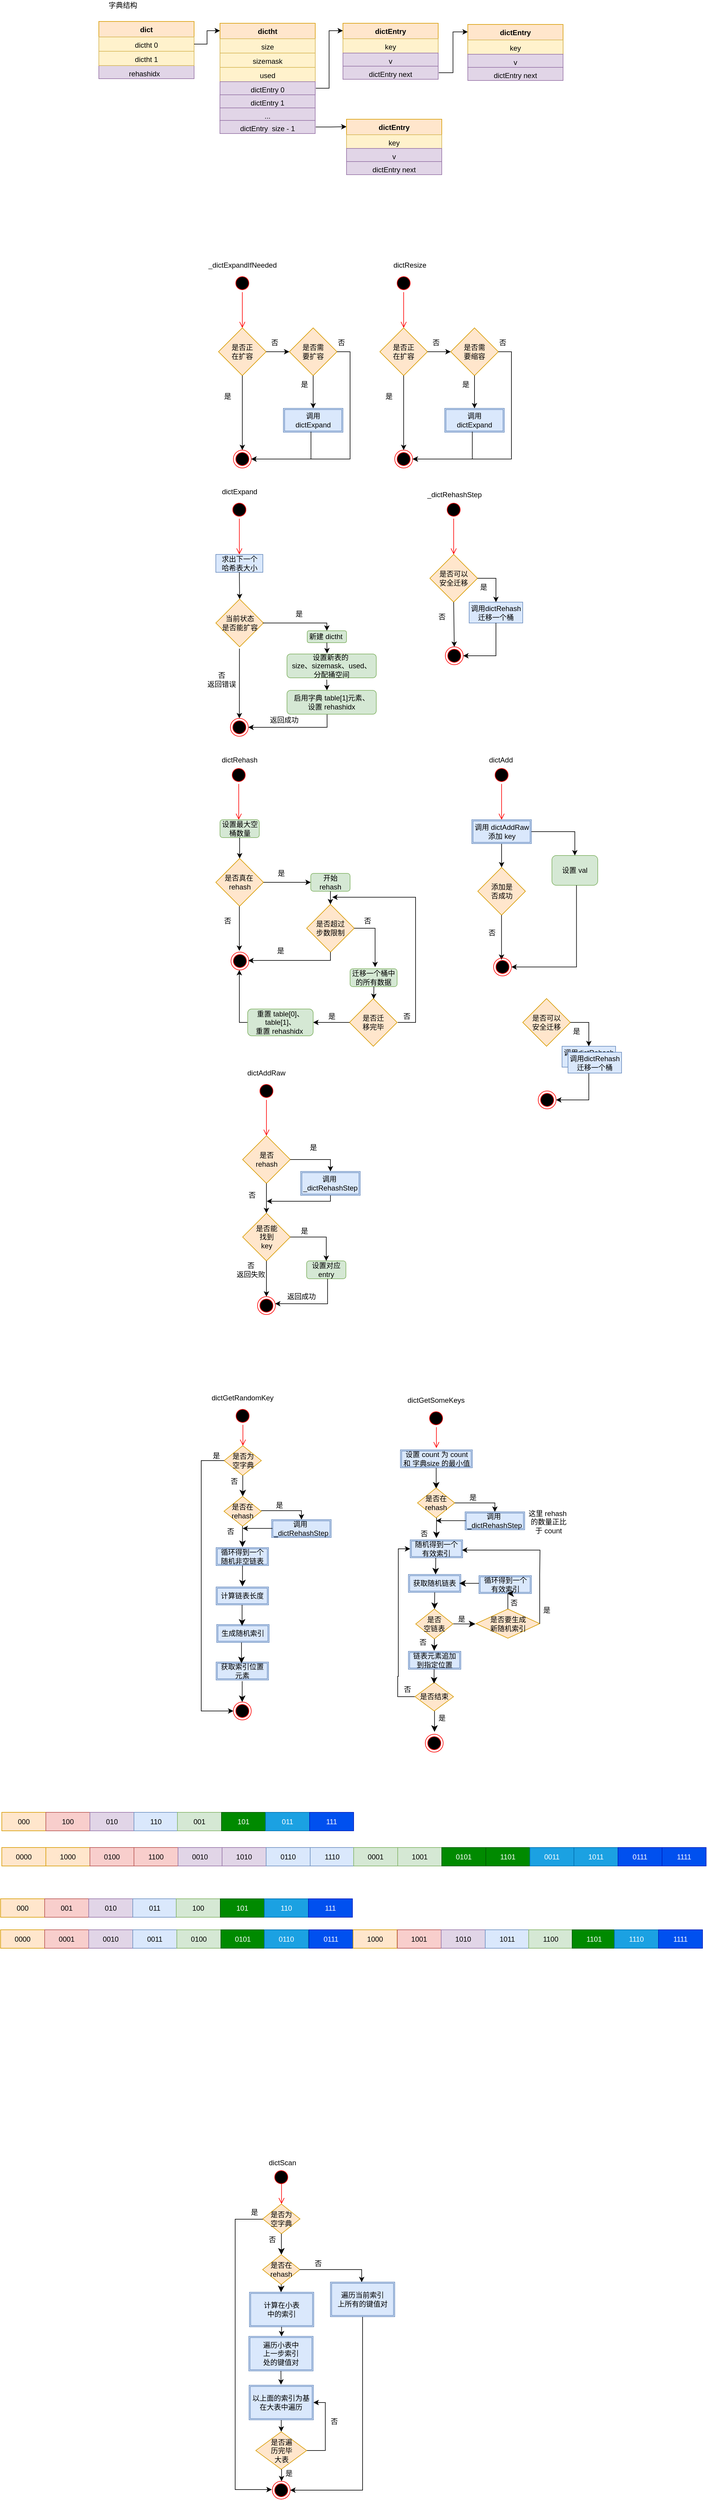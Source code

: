 <mxfile version="19.0.2" type="device"><diagram id="kVwbVVpQTYphVR8p5hjs" name="第 1 页"><mxGraphModel dx="1826" dy="1305" grid="0" gridSize="10" guides="1" tooltips="1" connect="1" arrows="1" fold="1" page="0" pageScale="1" pageWidth="827" pageHeight="1169" math="0" shadow="0"><root><mxCell id="0"/><mxCell id="1" parent="0"/><mxCell id="mu23ai02mKLNzZfxv2K1-31" value="" style="ellipse;html=1;shape=startState;fillColor=#000000;strokeColor=#ff0000;" parent="1" vertex="1"><mxGeometry x="124" y="115" width="30" height="30" as="geometry"/></mxCell><mxCell id="mu23ai02mKLNzZfxv2K1-32" value="" style="edgeStyle=orthogonalEdgeStyle;html=1;verticalAlign=bottom;endArrow=open;endSize=8;strokeColor=#ff0000;rounded=0;" parent="1" source="mu23ai02mKLNzZfxv2K1-31" edge="1"><mxGeometry relative="1" as="geometry"><mxPoint x="139" y="205" as="targetPoint"/></mxGeometry></mxCell><mxCell id="mu23ai02mKLNzZfxv2K1-33" value="是否正&lt;br&gt;在扩容" style="rhombus;whiteSpace=wrap;html=1;fillColor=#ffe6cc;strokeColor=#d79b00;" parent="1" vertex="1"><mxGeometry x="99" y="205" width="80" height="80" as="geometry"/></mxCell><mxCell id="mu23ai02mKLNzZfxv2K1-34" value="_dictExpandIfNeeded" style="text;html=1;resizable=0;autosize=1;align=center;verticalAlign=middle;points=[];fillColor=none;strokeColor=none;rounded=0;" parent="1" vertex="1"><mxGeometry x="74" y="90" width="130" height="20" as="geometry"/></mxCell><mxCell id="mu23ai02mKLNzZfxv2K1-35" value="" style="ellipse;html=1;shape=endState;fillColor=#000000;strokeColor=#ff0000;" parent="1" vertex="1"><mxGeometry x="124" y="410" width="30" height="30" as="geometry"/></mxCell><mxCell id="mu23ai02mKLNzZfxv2K1-36" value="是" style="text;html=1;resizable=0;autosize=1;align=center;verticalAlign=middle;points=[];fillColor=none;strokeColor=none;rounded=0;" parent="1" vertex="1"><mxGeometry x="99" y="310" width="30" height="20" as="geometry"/></mxCell><mxCell id="mu23ai02mKLNzZfxv2K1-37" value="" style="edgeStyle=elbowEdgeStyle;elbow=horizontal;endArrow=classic;html=1;rounded=0;entryX=0.5;entryY=0;entryDx=0;entryDy=0;" parent="1" source="mu23ai02mKLNzZfxv2K1-33" target="mu23ai02mKLNzZfxv2K1-35" edge="1"><mxGeometry width="50" height="50" relative="1" as="geometry"><mxPoint x="44" y="240" as="sourcePoint"/><mxPoint x="84" y="280" as="targetPoint"/><Array as="points"><mxPoint x="139" y="340"/><mxPoint x="74" y="420"/><mxPoint x="64" y="420"/><mxPoint x="64" y="340"/><mxPoint x="54" y="320"/><mxPoint x="14" y="340"/></Array></mxGeometry></mxCell><mxCell id="mu23ai02mKLNzZfxv2K1-38" value="否" style="text;html=1;resizable=0;autosize=1;align=center;verticalAlign=middle;points=[];fillColor=none;strokeColor=none;rounded=0;" parent="1" vertex="1"><mxGeometry x="178" y="220" width="30" height="20" as="geometry"/></mxCell><mxCell id="mu23ai02mKLNzZfxv2K1-39" value="是否需&lt;br&gt;要扩容" style="rhombus;whiteSpace=wrap;html=1;fillColor=#ffe6cc;strokeColor=#d79b00;" parent="1" vertex="1"><mxGeometry x="218" y="205" width="80" height="80" as="geometry"/></mxCell><mxCell id="mu23ai02mKLNzZfxv2K1-40" value="" style="endArrow=classic;html=1;rounded=0;exitX=1;exitY=0.5;exitDx=0;exitDy=0;entryX=0;entryY=0.5;entryDx=0;entryDy=0;" parent="1" source="mu23ai02mKLNzZfxv2K1-33" target="mu23ai02mKLNzZfxv2K1-39" edge="1"><mxGeometry width="50" height="50" relative="1" as="geometry"><mxPoint x="174" y="350" as="sourcePoint"/><mxPoint x="224" y="300" as="targetPoint"/></mxGeometry></mxCell><mxCell id="mu23ai02mKLNzZfxv2K1-41" value="调用&lt;br&gt;dictExpand" style="shape=ext;double=1;rounded=0;whiteSpace=wrap;html=1;fillColor=#dae8fc;strokeColor=#6c8ebf;" parent="1" vertex="1"><mxGeometry x="208" y="340" width="100" height="40" as="geometry"/></mxCell><mxCell id="mu23ai02mKLNzZfxv2K1-42" value="" style="edgeStyle=elbowEdgeStyle;elbow=horizontal;endArrow=classic;html=1;rounded=0;entryX=1;entryY=0.5;entryDx=0;entryDy=0;exitX=1;exitY=0.5;exitDx=0;exitDy=0;" parent="1" source="mu23ai02mKLNzZfxv2K1-39" target="mu23ai02mKLNzZfxv2K1-35" edge="1"><mxGeometry width="50" height="50" relative="1" as="geometry"><mxPoint x="314" y="285" as="sourcePoint"/><mxPoint x="339" y="465" as="targetPoint"/><Array as="points"><mxPoint x="320" y="310"/><mxPoint x="350" y="320"/><mxPoint x="414" y="300"/><mxPoint x="354" y="250"/><mxPoint x="394" y="290"/><mxPoint x="314" y="330"/><mxPoint x="224" y="370"/><mxPoint x="314" y="360"/><mxPoint x="289" y="460"/><mxPoint x="279" y="460"/><mxPoint x="279" y="380"/><mxPoint x="269" y="360"/><mxPoint x="229" y="380"/></Array></mxGeometry></mxCell><mxCell id="mu23ai02mKLNzZfxv2K1-43" value="是" style="text;html=1;resizable=0;autosize=1;align=center;verticalAlign=middle;points=[];fillColor=none;strokeColor=none;rounded=0;" parent="1" vertex="1"><mxGeometry x="228" y="290" width="30" height="20" as="geometry"/></mxCell><mxCell id="mu23ai02mKLNzZfxv2K1-44" value="" style="edgeStyle=segmentEdgeStyle;endArrow=classic;html=1;rounded=0;entryX=0.5;entryY=0;entryDx=0;entryDy=0;exitX=0.5;exitY=1;exitDx=0;exitDy=0;" parent="1" source="mu23ai02mKLNzZfxv2K1-39" target="mu23ai02mKLNzZfxv2K1-41" edge="1"><mxGeometry width="50" height="50" relative="1" as="geometry"><mxPoint x="258" y="290" as="sourcePoint"/><mxPoint x="348" y="200" as="targetPoint"/><Array as="points"/></mxGeometry></mxCell><mxCell id="mu23ai02mKLNzZfxv2K1-45" value="" style="edgeStyle=segmentEdgeStyle;endArrow=classic;html=1;rounded=0;exitX=0.463;exitY=0.979;exitDx=0;exitDy=0;exitPerimeter=0;entryX=1;entryY=0.5;entryDx=0;entryDy=0;" parent="1" source="mu23ai02mKLNzZfxv2K1-41" target="mu23ai02mKLNzZfxv2K1-35" edge="1"><mxGeometry width="50" height="50" relative="1" as="geometry"><mxPoint x="244" y="360" as="sourcePoint"/><mxPoint x="244" y="470" as="targetPoint"/><Array as="points"><mxPoint x="254" y="425"/></Array></mxGeometry></mxCell><mxCell id="mu23ai02mKLNzZfxv2K1-46" value="否" style="text;html=1;resizable=0;autosize=1;align=center;verticalAlign=middle;points=[];fillColor=none;strokeColor=none;rounded=0;" parent="1" vertex="1"><mxGeometry x="290" y="220" width="30" height="20" as="geometry"/></mxCell><mxCell id="mu23ai02mKLNzZfxv2K1-47" value="dictExpand" style="text;html=1;align=center;verticalAlign=middle;resizable=0;points=[];autosize=1;strokeColor=none;fillColor=none;" parent="1" vertex="1"><mxGeometry x="99" y="470" width="70" height="20" as="geometry"/></mxCell><mxCell id="mu23ai02mKLNzZfxv2K1-48" value="" style="ellipse;html=1;shape=startState;fillColor=#000000;strokeColor=#ff0000;" parent="1" vertex="1"><mxGeometry x="119" y="495" width="30" height="30" as="geometry"/></mxCell><mxCell id="mu23ai02mKLNzZfxv2K1-49" value="" style="edgeStyle=orthogonalEdgeStyle;html=1;verticalAlign=bottom;endArrow=open;endSize=8;strokeColor=#ff0000;rounded=0;" parent="1" source="mu23ai02mKLNzZfxv2K1-48" edge="1"><mxGeometry relative="1" as="geometry"><mxPoint x="134" y="585" as="targetPoint"/></mxGeometry></mxCell><mxCell id="mu23ai02mKLNzZfxv2K1-50" value="求出下一个&lt;br&gt;哈希表大小" style="rounded=0;whiteSpace=wrap;html=1;fillColor=#dae8fc;strokeColor=#6c8ebf;" parent="1" vertex="1"><mxGeometry x="94.5" y="585" width="79" height="30" as="geometry"/></mxCell><mxCell id="mu23ai02mKLNzZfxv2K1-51" value="当前状态&lt;br&gt;是否能扩容" style="rhombus;whiteSpace=wrap;html=1;fillColor=#ffe6cc;strokeColor=#d79b00;" parent="1" vertex="1"><mxGeometry x="94.5" y="660" width="80" height="80" as="geometry"/></mxCell><mxCell id="mu23ai02mKLNzZfxv2K1-52" value="" style="endArrow=classic;html=1;rounded=0;exitX=0.5;exitY=1;exitDx=0;exitDy=0;entryX=0.5;entryY=0;entryDx=0;entryDy=0;" parent="1" source="mu23ai02mKLNzZfxv2K1-50" target="mu23ai02mKLNzZfxv2K1-51" edge="1"><mxGeometry width="50" height="50" relative="1" as="geometry"><mxPoint x="-90" y="730" as="sourcePoint"/><mxPoint x="-40" y="680" as="targetPoint"/></mxGeometry></mxCell><mxCell id="mu23ai02mKLNzZfxv2K1-53" value="" style="ellipse;html=1;shape=endState;fillColor=#000000;strokeColor=#ff0000;" parent="1" vertex="1"><mxGeometry x="119" y="860" width="30" height="30" as="geometry"/></mxCell><mxCell id="mu23ai02mKLNzZfxv2K1-54" value="" style="endArrow=classic;html=1;rounded=0;exitX=0.496;exitY=1.038;exitDx=0;exitDy=0;exitPerimeter=0;entryX=0.5;entryY=0;entryDx=0;entryDy=0;" parent="1" source="mu23ai02mKLNzZfxv2K1-51" target="mu23ai02mKLNzZfxv2K1-53" edge="1"><mxGeometry width="50" height="50" relative="1" as="geometry"><mxPoint x="260" y="790" as="sourcePoint"/><mxPoint x="310" y="740" as="targetPoint"/></mxGeometry></mxCell><mxCell id="mu23ai02mKLNzZfxv2K1-55" value="否&lt;br&gt;返回错误" style="text;html=1;align=center;verticalAlign=middle;resizable=0;points=[];autosize=1;strokeColor=none;fillColor=none;" parent="1" vertex="1"><mxGeometry x="74" y="780" width="60" height="30" as="geometry"/></mxCell><mxCell id="mu23ai02mKLNzZfxv2K1-56" value="新建 dictht&amp;nbsp;" style="rounded=1;whiteSpace=wrap;html=1;fillColor=#d5e8d4;strokeColor=#82b366;" parent="1" vertex="1"><mxGeometry x="248" y="713" width="66" height="20" as="geometry"/></mxCell><mxCell id="mu23ai02mKLNzZfxv2K1-76" value="设置新表的&amp;nbsp;&lt;br&gt;size、sizemask、used、&lt;br&gt;分配捅空间" style="rounded=1;whiteSpace=wrap;html=1;fillColor=#d5e8d4;strokeColor=#82b366;" parent="1" vertex="1"><mxGeometry x="214" y="752" width="150" height="40" as="geometry"/></mxCell><mxCell id="mu23ai02mKLNzZfxv2K1-77" value="启用字典 table[1]元素、&lt;br&gt;设置 rehashidx" style="rounded=1;whiteSpace=wrap;html=1;fillColor=#d5e8d4;strokeColor=#82b366;" parent="1" vertex="1"><mxGeometry x="214" y="813" width="150" height="40" as="geometry"/></mxCell><mxCell id="mu23ai02mKLNzZfxv2K1-78" value="" style="edgeStyle=segmentEdgeStyle;endArrow=classic;html=1;rounded=0;" parent="1" target="mu23ai02mKLNzZfxv2K1-56" edge="1"><mxGeometry width="50" height="50" relative="1" as="geometry"><mxPoint x="173.5" y="700" as="sourcePoint"/><mxPoint x="223.5" y="650" as="targetPoint"/></mxGeometry></mxCell><mxCell id="mu23ai02mKLNzZfxv2K1-79" value="" style="endArrow=classic;html=1;rounded=0;exitX=0.5;exitY=1;exitDx=0;exitDy=0;entryX=0.449;entryY=-0.025;entryDx=0;entryDy=0;entryPerimeter=0;" parent="1" source="mu23ai02mKLNzZfxv2K1-56" target="mu23ai02mKLNzZfxv2K1-76" edge="1"><mxGeometry width="50" height="50" relative="1" as="geometry"><mxPoint x="260" y="760" as="sourcePoint"/><mxPoint x="310" y="710" as="targetPoint"/></mxGeometry></mxCell><mxCell id="mu23ai02mKLNzZfxv2K1-80" value="" style="endArrow=classic;html=1;rounded=0;exitX=0.5;exitY=1;exitDx=0;exitDy=0;entryX=0.449;entryY=-0.025;entryDx=0;entryDy=0;entryPerimeter=0;" parent="1" edge="1"><mxGeometry width="50" height="50" relative="1" as="geometry"><mxPoint x="280.8" y="795" as="sourcePoint"/><mxPoint x="281.15" y="813" as="targetPoint"/></mxGeometry></mxCell><mxCell id="mu23ai02mKLNzZfxv2K1-83" value="" style="edgeStyle=segmentEdgeStyle;endArrow=classic;html=1;rounded=0;exitX=0.449;exitY=1.01;exitDx=0;exitDy=0;exitPerimeter=0;entryX=1;entryY=0.5;entryDx=0;entryDy=0;" parent="1" source="mu23ai02mKLNzZfxv2K1-77" target="mu23ai02mKLNzZfxv2K1-53" edge="1"><mxGeometry width="50" height="50" relative="1" as="geometry"><mxPoint x="260" y="880" as="sourcePoint"/><mxPoint x="310" y="830" as="targetPoint"/><Array as="points"><mxPoint x="281" y="875"/></Array></mxGeometry></mxCell><mxCell id="mu23ai02mKLNzZfxv2K1-84" value="是" style="text;html=1;align=center;verticalAlign=middle;resizable=0;points=[];autosize=1;strokeColor=none;fillColor=none;" parent="1" vertex="1"><mxGeometry x="219" y="675" width="30" height="20" as="geometry"/></mxCell><mxCell id="mu23ai02mKLNzZfxv2K1-85" value="返回成功" style="text;html=1;align=center;verticalAlign=middle;resizable=0;points=[];autosize=1;strokeColor=none;fillColor=none;" parent="1" vertex="1"><mxGeometry x="179" y="853" width="60" height="20" as="geometry"/></mxCell><mxCell id="mu23ai02mKLNzZfxv2K1-86" value="dictResize" style="text;html=1;align=center;verticalAlign=middle;resizable=0;points=[];autosize=1;strokeColor=none;fillColor=none;" parent="1" vertex="1"><mxGeometry x="385" y="90" width="70" height="20" as="geometry"/></mxCell><mxCell id="mu23ai02mKLNzZfxv2K1-87" value="" style="ellipse;html=1;shape=startState;fillColor=#000000;strokeColor=#ff0000;" parent="1" vertex="1"><mxGeometry x="395" y="115" width="30" height="30" as="geometry"/></mxCell><mxCell id="mu23ai02mKLNzZfxv2K1-88" value="" style="edgeStyle=orthogonalEdgeStyle;html=1;verticalAlign=bottom;endArrow=open;endSize=8;strokeColor=#ff0000;rounded=0;" parent="1" source="mu23ai02mKLNzZfxv2K1-87" edge="1"><mxGeometry relative="1" as="geometry"><mxPoint x="410" y="205" as="targetPoint"/></mxGeometry></mxCell><mxCell id="mu23ai02mKLNzZfxv2K1-89" value="是否正&lt;br&gt;在扩容" style="rhombus;whiteSpace=wrap;html=1;fillColor=#ffe6cc;strokeColor=#d79b00;" parent="1" vertex="1"><mxGeometry x="370" y="205" width="80" height="80" as="geometry"/></mxCell><mxCell id="mu23ai02mKLNzZfxv2K1-90" value="" style="ellipse;html=1;shape=endState;fillColor=#000000;strokeColor=#ff0000;" parent="1" vertex="1"><mxGeometry x="395" y="410" width="30" height="30" as="geometry"/></mxCell><mxCell id="mu23ai02mKLNzZfxv2K1-91" value="是" style="text;html=1;resizable=0;autosize=1;align=center;verticalAlign=middle;points=[];fillColor=none;strokeColor=none;rounded=0;" parent="1" vertex="1"><mxGeometry x="370" y="310" width="30" height="20" as="geometry"/></mxCell><mxCell id="mu23ai02mKLNzZfxv2K1-92" value="" style="edgeStyle=elbowEdgeStyle;elbow=horizontal;endArrow=classic;html=1;rounded=0;entryX=0.5;entryY=0;entryDx=0;entryDy=0;" parent="1" source="mu23ai02mKLNzZfxv2K1-89" target="mu23ai02mKLNzZfxv2K1-90" edge="1"><mxGeometry width="50" height="50" relative="1" as="geometry"><mxPoint x="315" y="240" as="sourcePoint"/><mxPoint x="355" y="280" as="targetPoint"/><Array as="points"><mxPoint x="410" y="340"/><mxPoint x="345" y="420"/><mxPoint x="335" y="420"/><mxPoint x="335" y="340"/><mxPoint x="325" y="320"/><mxPoint x="285" y="340"/></Array></mxGeometry></mxCell><mxCell id="mu23ai02mKLNzZfxv2K1-93" value="否" style="text;html=1;resizable=0;autosize=1;align=center;verticalAlign=middle;points=[];fillColor=none;strokeColor=none;rounded=0;" parent="1" vertex="1"><mxGeometry x="449" y="220" width="30" height="20" as="geometry"/></mxCell><mxCell id="mu23ai02mKLNzZfxv2K1-94" value="是否需&lt;br&gt;要缩容" style="rhombus;whiteSpace=wrap;html=1;fillColor=#ffe6cc;strokeColor=#d79b00;" parent="1" vertex="1"><mxGeometry x="489" y="205" width="80" height="80" as="geometry"/></mxCell><mxCell id="mu23ai02mKLNzZfxv2K1-95" value="" style="endArrow=classic;html=1;rounded=0;exitX=1;exitY=0.5;exitDx=0;exitDy=0;entryX=0;entryY=0.5;entryDx=0;entryDy=0;" parent="1" source="mu23ai02mKLNzZfxv2K1-89" target="mu23ai02mKLNzZfxv2K1-94" edge="1"><mxGeometry width="50" height="50" relative="1" as="geometry"><mxPoint x="445" y="350" as="sourcePoint"/><mxPoint x="495" y="300" as="targetPoint"/></mxGeometry></mxCell><mxCell id="mu23ai02mKLNzZfxv2K1-96" value="调用&lt;br&gt;dictExpand" style="shape=ext;double=1;rounded=0;whiteSpace=wrap;html=1;fillColor=#dae8fc;strokeColor=#6c8ebf;" parent="1" vertex="1"><mxGeometry x="479" y="340" width="100" height="40" as="geometry"/></mxCell><mxCell id="mu23ai02mKLNzZfxv2K1-97" value="" style="edgeStyle=elbowEdgeStyle;elbow=horizontal;endArrow=classic;html=1;rounded=0;entryX=1;entryY=0.5;entryDx=0;entryDy=0;exitX=1;exitY=0.5;exitDx=0;exitDy=0;" parent="1" source="mu23ai02mKLNzZfxv2K1-94" target="mu23ai02mKLNzZfxv2K1-90" edge="1"><mxGeometry width="50" height="50" relative="1" as="geometry"><mxPoint x="585" y="285" as="sourcePoint"/><mxPoint x="610" y="465" as="targetPoint"/><Array as="points"><mxPoint x="591" y="310"/><mxPoint x="621" y="320"/><mxPoint x="685" y="300"/><mxPoint x="625" y="250"/><mxPoint x="665" y="290"/><mxPoint x="585" y="330"/><mxPoint x="495" y="370"/><mxPoint x="585" y="360"/><mxPoint x="560" y="460"/><mxPoint x="550" y="460"/><mxPoint x="550" y="380"/><mxPoint x="540" y="360"/><mxPoint x="500" y="380"/></Array></mxGeometry></mxCell><mxCell id="mu23ai02mKLNzZfxv2K1-98" value="是" style="text;html=1;resizable=0;autosize=1;align=center;verticalAlign=middle;points=[];fillColor=none;strokeColor=none;rounded=0;" parent="1" vertex="1"><mxGeometry x="499" y="290" width="30" height="20" as="geometry"/></mxCell><mxCell id="mu23ai02mKLNzZfxv2K1-99" value="" style="edgeStyle=segmentEdgeStyle;endArrow=classic;html=1;rounded=0;entryX=0.5;entryY=0;entryDx=0;entryDy=0;exitX=0.5;exitY=1;exitDx=0;exitDy=0;" parent="1" source="mu23ai02mKLNzZfxv2K1-94" target="mu23ai02mKLNzZfxv2K1-96" edge="1"><mxGeometry width="50" height="50" relative="1" as="geometry"><mxPoint x="529" y="290" as="sourcePoint"/><mxPoint x="619" y="200" as="targetPoint"/><Array as="points"/></mxGeometry></mxCell><mxCell id="mu23ai02mKLNzZfxv2K1-100" value="" style="edgeStyle=segmentEdgeStyle;endArrow=classic;html=1;rounded=0;exitX=0.463;exitY=0.979;exitDx=0;exitDy=0;exitPerimeter=0;entryX=1;entryY=0.5;entryDx=0;entryDy=0;" parent="1" source="mu23ai02mKLNzZfxv2K1-96" target="mu23ai02mKLNzZfxv2K1-90" edge="1"><mxGeometry width="50" height="50" relative="1" as="geometry"><mxPoint x="515" y="360" as="sourcePoint"/><mxPoint x="515" y="470" as="targetPoint"/><Array as="points"><mxPoint x="525" y="425"/></Array></mxGeometry></mxCell><mxCell id="mu23ai02mKLNzZfxv2K1-101" value="否" style="text;html=1;resizable=0;autosize=1;align=center;verticalAlign=middle;points=[];fillColor=none;strokeColor=none;rounded=0;" parent="1" vertex="1"><mxGeometry x="561" y="220" width="30" height="20" as="geometry"/></mxCell><mxCell id="mu23ai02mKLNzZfxv2K1-103" value="_dictRehashStep" style="text;html=1;align=center;verticalAlign=middle;resizable=0;points=[];autosize=1;strokeColor=none;fillColor=none;" parent="1" vertex="1"><mxGeometry x="440" y="475" width="110" height="20" as="geometry"/></mxCell><mxCell id="mu23ai02mKLNzZfxv2K1-104" value="" style="ellipse;html=1;shape=startState;fillColor=#000000;strokeColor=#ff0000;" parent="1" vertex="1"><mxGeometry x="119" y="495" width="30" height="30" as="geometry"/></mxCell><mxCell id="mu23ai02mKLNzZfxv2K1-105" value="" style="edgeStyle=orthogonalEdgeStyle;html=1;verticalAlign=bottom;endArrow=open;endSize=8;strokeColor=#ff0000;rounded=0;" parent="1" edge="1"><mxGeometry relative="1" as="geometry"><mxPoint x="494" y="585" as="targetPoint"/><mxPoint x="494" y="525" as="sourcePoint"/></mxGeometry></mxCell><mxCell id="mu23ai02mKLNzZfxv2K1-106" value="" style="ellipse;html=1;shape=startState;fillColor=#000000;strokeColor=#ff0000;" parent="1" vertex="1"><mxGeometry x="479" y="495" width="30" height="30" as="geometry"/></mxCell><mxCell id="mu23ai02mKLNzZfxv2K1-107" value="调用dictRehash&lt;br&gt;迁移一个桶" style="rounded=0;whiteSpace=wrap;html=1;fillColor=#dae8fc;strokeColor=#6c8ebf;" parent="1" vertex="1"><mxGeometry x="520" y="665" width="90" height="35" as="geometry"/></mxCell><mxCell id="mu23ai02mKLNzZfxv2K1-108" value="是否可以&lt;br&gt;安全迁移" style="rhombus;whiteSpace=wrap;html=1;fillColor=#ffe6cc;strokeColor=#d79b00;" parent="1" vertex="1"><mxGeometry x="454" y="585" width="80" height="80" as="geometry"/></mxCell><mxCell id="mu23ai02mKLNzZfxv2K1-109" value="" style="ellipse;html=1;shape=endState;fillColor=#000000;strokeColor=#ff0000;" parent="1" vertex="1"><mxGeometry x="480" y="740" width="30" height="30" as="geometry"/></mxCell><mxCell id="mu23ai02mKLNzZfxv2K1-110" value="" style="endArrow=classic;html=1;rounded=0;exitX=0.5;exitY=1;exitDx=0;exitDy=0;entryX=0.5;entryY=0;entryDx=0;entryDy=0;" parent="1" source="mu23ai02mKLNzZfxv2K1-108" target="mu23ai02mKLNzZfxv2K1-109" edge="1"><mxGeometry width="50" height="50" relative="1" as="geometry"><mxPoint x="370" y="750" as="sourcePoint"/><mxPoint x="420" y="700" as="targetPoint"/></mxGeometry></mxCell><mxCell id="mu23ai02mKLNzZfxv2K1-111" value="否" style="text;html=1;align=center;verticalAlign=middle;resizable=0;points=[];autosize=1;strokeColor=none;fillColor=none;" parent="1" vertex="1"><mxGeometry x="459" y="680" width="30" height="20" as="geometry"/></mxCell><mxCell id="mu23ai02mKLNzZfxv2K1-112" value="" style="edgeStyle=segmentEdgeStyle;endArrow=classic;html=1;rounded=0;exitX=0.5;exitY=1;exitDx=0;exitDy=0;entryX=1;entryY=0.5;entryDx=0;entryDy=0;" parent="1" source="mu23ai02mKLNzZfxv2K1-107" target="mu23ai02mKLNzZfxv2K1-109" edge="1"><mxGeometry width="50" height="50" relative="1" as="geometry"><mxPoint x="730" y="823" as="sourcePoint"/><mxPoint x="550" y="733" as="targetPoint"/><Array as="points"><mxPoint x="565" y="755"/></Array></mxGeometry></mxCell><mxCell id="mu23ai02mKLNzZfxv2K1-113" value="" style="edgeStyle=segmentEdgeStyle;endArrow=classic;html=1;rounded=0;entryX=0.5;entryY=0;entryDx=0;entryDy=0;" parent="1" target="mu23ai02mKLNzZfxv2K1-107" edge="1"><mxGeometry width="50" height="50" relative="1" as="geometry"><mxPoint x="534" y="625" as="sourcePoint"/><mxPoint x="584" y="575" as="targetPoint"/></mxGeometry></mxCell><mxCell id="mu23ai02mKLNzZfxv2K1-114" value="是" style="text;html=1;align=center;verticalAlign=middle;resizable=0;points=[];autosize=1;strokeColor=none;fillColor=none;" parent="1" vertex="1"><mxGeometry x="529" y="630" width="30" height="20" as="geometry"/></mxCell><mxCell id="mu23ai02mKLNzZfxv2K1-115" value="dictRehash" style="text;html=1;align=center;verticalAlign=middle;resizable=0;points=[];autosize=1;strokeColor=none;fillColor=none;" parent="1" vertex="1"><mxGeometry x="94" y="920" width="80" height="20" as="geometry"/></mxCell><mxCell id="mu23ai02mKLNzZfxv2K1-116" value="" style="edgeStyle=orthogonalEdgeStyle;html=1;verticalAlign=bottom;endArrow=open;endSize=8;strokeColor=#ff0000;rounded=0;" parent="1" edge="1"><mxGeometry relative="1" as="geometry"><mxPoint x="133" y="1030" as="targetPoint"/><mxPoint x="133" y="970" as="sourcePoint"/></mxGeometry></mxCell><mxCell id="mu23ai02mKLNzZfxv2K1-117" value="" style="ellipse;html=1;shape=startState;fillColor=#000000;strokeColor=#ff0000;" parent="1" vertex="1"><mxGeometry x="118" y="940" width="30" height="30" as="geometry"/></mxCell><mxCell id="mu23ai02mKLNzZfxv2K1-118" value="调用dictRehash&lt;br&gt;迁移一个桶" style="rounded=0;whiteSpace=wrap;html=1;fillColor=#dae8fc;strokeColor=#6c8ebf;" parent="1" vertex="1"><mxGeometry x="676" y="1410" width="90" height="35" as="geometry"/></mxCell><mxCell id="mu23ai02mKLNzZfxv2K1-119" value="是否可以&lt;br&gt;安全迁移" style="rhombus;whiteSpace=wrap;html=1;fillColor=#ffe6cc;strokeColor=#d79b00;" parent="1" vertex="1"><mxGeometry x="610" y="1330" width="80" height="80" as="geometry"/></mxCell><mxCell id="mu23ai02mKLNzZfxv2K1-120" value="" style="ellipse;html=1;shape=endState;fillColor=#000000;strokeColor=#ff0000;" parent="1" vertex="1"><mxGeometry x="636" y="1485" width="30" height="30" as="geometry"/></mxCell><mxCell id="mu23ai02mKLNzZfxv2K1-121" value="" style="endArrow=classic;html=1;rounded=0;exitX=0.5;exitY=1;exitDx=0;exitDy=0;" parent="1" edge="1"><mxGeometry width="50" height="50" relative="1" as="geometry"><mxPoint x="134" y="1175" as="sourcePoint"/><mxPoint x="134" y="1250" as="targetPoint"/></mxGeometry></mxCell><mxCell id="mu23ai02mKLNzZfxv2K1-122" value="否" style="text;html=1;align=center;verticalAlign=middle;resizable=0;points=[];autosize=1;strokeColor=none;fillColor=none;" parent="1" vertex="1"><mxGeometry x="99" y="1190" width="30" height="20" as="geometry"/></mxCell><mxCell id="mu23ai02mKLNzZfxv2K1-123" value="" style="edgeStyle=segmentEdgeStyle;endArrow=classic;html=1;rounded=0;exitX=0.5;exitY=1;exitDx=0;exitDy=0;entryX=1;entryY=0.5;entryDx=0;entryDy=0;" parent="1" source="mu23ai02mKLNzZfxv2K1-118" target="mu23ai02mKLNzZfxv2K1-120" edge="1"><mxGeometry width="50" height="50" relative="1" as="geometry"><mxPoint x="886" y="1568" as="sourcePoint"/><mxPoint x="706" y="1478" as="targetPoint"/><Array as="points"><mxPoint x="721" y="1500"/></Array></mxGeometry></mxCell><mxCell id="mu23ai02mKLNzZfxv2K1-124" value="" style="edgeStyle=segmentEdgeStyle;endArrow=classic;html=1;rounded=0;entryX=0.5;entryY=0;entryDx=0;entryDy=0;" parent="1" target="mu23ai02mKLNzZfxv2K1-118" edge="1"><mxGeometry width="50" height="50" relative="1" as="geometry"><mxPoint x="690" y="1370" as="sourcePoint"/><mxPoint x="740" y="1320" as="targetPoint"/></mxGeometry></mxCell><mxCell id="mu23ai02mKLNzZfxv2K1-125" value="是" style="text;html=1;align=center;verticalAlign=middle;resizable=0;points=[];autosize=1;strokeColor=none;fillColor=none;" parent="1" vertex="1"><mxGeometry x="685" y="1375" width="30" height="20" as="geometry"/></mxCell><mxCell id="mu23ai02mKLNzZfxv2K1-126" value="设置最大空桶数量" style="rounded=1;whiteSpace=wrap;html=1;fillColor=#d5e8d4;strokeColor=#82b366;" parent="1" vertex="1"><mxGeometry x="101.5" y="1030" width="66" height="30" as="geometry"/></mxCell><mxCell id="mu23ai02mKLNzZfxv2K1-127" value="是否真在&amp;nbsp;&lt;br&gt;rehash" style="rhombus;whiteSpace=wrap;html=1;fillColor=#ffe6cc;strokeColor=#d79b00;" parent="1" vertex="1"><mxGeometry x="94.5" y="1095" width="80" height="80" as="geometry"/></mxCell><mxCell id="mu23ai02mKLNzZfxv2K1-128" value="" style="endArrow=classic;html=1;rounded=0;exitX=0.5;exitY=1;exitDx=0;exitDy=0;" parent="1" source="mu23ai02mKLNzZfxv2K1-126" target="mu23ai02mKLNzZfxv2K1-127" edge="1"><mxGeometry width="50" height="50" relative="1" as="geometry"><mxPoint x="320" y="1220" as="sourcePoint"/><mxPoint x="370" y="1170" as="targetPoint"/></mxGeometry></mxCell><mxCell id="mu23ai02mKLNzZfxv2K1-129" value="" style="ellipse;html=1;shape=endState;fillColor=#000000;strokeColor=#ff0000;" parent="1" vertex="1"><mxGeometry x="120" y="1252" width="30" height="30" as="geometry"/></mxCell><mxCell id="mu23ai02mKLNzZfxv2K1-130" value="调用dictRehash&lt;br&gt;迁移一个桶" style="rounded=0;whiteSpace=wrap;html=1;fillColor=#dae8fc;strokeColor=#6c8ebf;" parent="1" vertex="1"><mxGeometry x="686" y="1420" width="90" height="35" as="geometry"/></mxCell><mxCell id="mu23ai02mKLNzZfxv2K1-132" value="开始&lt;br&gt;rehash" style="rounded=1;whiteSpace=wrap;html=1;fillColor=#d5e8d4;strokeColor=#82b366;" parent="1" vertex="1"><mxGeometry x="254" y="1120" width="66" height="30" as="geometry"/></mxCell><mxCell id="mu23ai02mKLNzZfxv2K1-133" value="" style="endArrow=classic;html=1;rounded=0;exitX=1;exitY=0.5;exitDx=0;exitDy=0;" parent="1" source="mu23ai02mKLNzZfxv2K1-127" target="mu23ai02mKLNzZfxv2K1-132" edge="1"><mxGeometry width="50" height="50" relative="1" as="geometry"><mxPoint x="250" y="1140" as="sourcePoint"/><mxPoint x="300" y="1090" as="targetPoint"/></mxGeometry></mxCell><mxCell id="mu23ai02mKLNzZfxv2K1-134" value="是否超过&lt;br&gt;步数限制" style="rhombus;whiteSpace=wrap;html=1;fillColor=#ffe6cc;strokeColor=#d79b00;" parent="1" vertex="1"><mxGeometry x="247" y="1172" width="80" height="80" as="geometry"/></mxCell><mxCell id="mu23ai02mKLNzZfxv2K1-135" value="" style="endArrow=classic;html=1;rounded=0;exitX=0.5;exitY=1;exitDx=0;exitDy=0;" parent="1" source="mu23ai02mKLNzZfxv2K1-132" target="mu23ai02mKLNzZfxv2K1-134" edge="1"><mxGeometry width="50" height="50" relative="1" as="geometry"><mxPoint x="260" y="1160" as="sourcePoint"/><mxPoint x="310" y="1110" as="targetPoint"/></mxGeometry></mxCell><mxCell id="mu23ai02mKLNzZfxv2K1-136" value="" style="edgeStyle=segmentEdgeStyle;endArrow=classic;html=1;rounded=0;exitX=0.5;exitY=1;exitDx=0;exitDy=0;entryX=0.965;entryY=0.479;entryDx=0;entryDy=0;entryPerimeter=0;" parent="1" edge="1"><mxGeometry width="50" height="50" relative="1" as="geometry"><mxPoint x="287" y="1252" as="sourcePoint"/><mxPoint x="148.95" y="1266.37" as="targetPoint"/><Array as="points"><mxPoint x="287" y="1266"/><mxPoint x="170" y="1266"/></Array></mxGeometry></mxCell><mxCell id="mu23ai02mKLNzZfxv2K1-138" value="是" style="text;html=1;align=center;verticalAlign=middle;resizable=0;points=[];autosize=1;strokeColor=none;fillColor=none;" parent="1" vertex="1"><mxGeometry x="189" y="1110" width="30" height="20" as="geometry"/></mxCell><mxCell id="mu23ai02mKLNzZfxv2K1-139" value="是" style="text;html=1;align=center;verticalAlign=middle;resizable=0;points=[];autosize=1;strokeColor=none;fillColor=none;" parent="1" vertex="1"><mxGeometry x="188" y="1240" width="30" height="20" as="geometry"/></mxCell><mxCell id="mu23ai02mKLNzZfxv2K1-140" value="迁移一个桶中的所有数据" style="rounded=1;whiteSpace=wrap;html=1;fillColor=#d5e8d4;strokeColor=#82b366;" parent="1" vertex="1"><mxGeometry x="320" y="1280" width="79" height="30" as="geometry"/></mxCell><mxCell id="mu23ai02mKLNzZfxv2K1-141" value="" style="edgeStyle=segmentEdgeStyle;endArrow=classic;html=1;rounded=0;entryX=0.532;entryY=-0.089;entryDx=0;entryDy=0;entryPerimeter=0;exitX=1;exitY=0.5;exitDx=0;exitDy=0;" parent="1" source="mu23ai02mKLNzZfxv2K1-134" target="mu23ai02mKLNzZfxv2K1-140" edge="1"><mxGeometry width="50" height="50" relative="1" as="geometry"><mxPoint x="327" y="1210" as="sourcePoint"/><mxPoint x="377" y="1160" as="targetPoint"/></mxGeometry></mxCell><mxCell id="mu23ai02mKLNzZfxv2K1-142" value="是否迁&lt;br&gt;移完毕" style="rhombus;whiteSpace=wrap;html=1;fillColor=#ffe6cc;strokeColor=#d79b00;" parent="1" vertex="1"><mxGeometry x="319" y="1330" width="80" height="80" as="geometry"/></mxCell><mxCell id="mu23ai02mKLNzZfxv2K1-143" value="" style="endArrow=classic;html=1;rounded=0;" parent="1" target="mu23ai02mKLNzZfxv2K1-142" edge="1"><mxGeometry width="50" height="50" relative="1" as="geometry"><mxPoint x="360" y="1310" as="sourcePoint"/><mxPoint x="410" y="1260" as="targetPoint"/></mxGeometry></mxCell><mxCell id="mu23ai02mKLNzZfxv2K1-144" value="" style="edgeStyle=segmentEdgeStyle;endArrow=classic;html=1;rounded=0;exitX=0;exitY=0.5;exitDx=0;exitDy=0;" parent="1" source="mu23ai02mKLNzZfxv2K1-151" edge="1"><mxGeometry width="50" height="50" relative="1" as="geometry"><mxPoint x="84" y="1332" as="sourcePoint"/><mxPoint x="134" y="1282" as="targetPoint"/></mxGeometry></mxCell><mxCell id="mu23ai02mKLNzZfxv2K1-145" value="是" style="text;html=1;align=center;verticalAlign=middle;resizable=0;points=[];autosize=1;strokeColor=none;fillColor=none;" parent="1" vertex="1"><mxGeometry x="274" y="1350" width="30" height="20" as="geometry"/></mxCell><mxCell id="mu23ai02mKLNzZfxv2K1-148" value="" style="edgeStyle=elbowEdgeStyle;elbow=horizontal;endArrow=classic;html=1;rounded=0;" parent="1" edge="1"><mxGeometry width="50" height="50" relative="1" as="geometry"><mxPoint x="400" y="1370" as="sourcePoint"/><mxPoint x="290" y="1160" as="targetPoint"/><Array as="points"><mxPoint x="430" y="1270"/></Array></mxGeometry></mxCell><mxCell id="mu23ai02mKLNzZfxv2K1-149" value="否" style="text;html=1;align=center;verticalAlign=middle;resizable=0;points=[];autosize=1;strokeColor=none;fillColor=none;" parent="1" vertex="1"><mxGeometry x="400" y="1350" width="30" height="20" as="geometry"/></mxCell><mxCell id="mu23ai02mKLNzZfxv2K1-150" value="否" style="text;html=1;align=center;verticalAlign=middle;resizable=0;points=[];autosize=1;strokeColor=none;fillColor=none;" parent="1" vertex="1"><mxGeometry x="334" y="1190" width="30" height="20" as="geometry"/></mxCell><mxCell id="mu23ai02mKLNzZfxv2K1-151" value="重置 table[0]、table[1]、&lt;br&gt;重置 rehashidx&amp;nbsp;" style="rounded=1;whiteSpace=wrap;html=1;fillColor=#d5e8d4;strokeColor=#82b366;" parent="1" vertex="1"><mxGeometry x="148" y="1347.5" width="110" height="45" as="geometry"/></mxCell><mxCell id="mu23ai02mKLNzZfxv2K1-152" value="" style="endArrow=classic;html=1;rounded=0;entryX=1;entryY=0.5;entryDx=0;entryDy=0;" parent="1" source="mu23ai02mKLNzZfxv2K1-142" target="mu23ai02mKLNzZfxv2K1-151" edge="1"><mxGeometry width="50" height="50" relative="1" as="geometry"><mxPoint x="189" y="1420" as="sourcePoint"/><mxPoint x="260" y="1370" as="targetPoint"/></mxGeometry></mxCell><mxCell id="mu23ai02mKLNzZfxv2K1-153" value="dictAdd" style="text;html=1;align=center;verticalAlign=middle;resizable=0;points=[];autosize=1;strokeColor=none;fillColor=none;" parent="1" vertex="1"><mxGeometry x="543" y="920" width="60" height="20" as="geometry"/></mxCell><mxCell id="mu23ai02mKLNzZfxv2K1-154" value="" style="edgeStyle=orthogonalEdgeStyle;html=1;verticalAlign=bottom;endArrow=open;endSize=8;strokeColor=#ff0000;rounded=0;" parent="1" edge="1"><mxGeometry relative="1" as="geometry"><mxPoint x="574.5" y="1030" as="targetPoint"/><mxPoint x="574.5" y="970" as="sourcePoint"/></mxGeometry></mxCell><mxCell id="mu23ai02mKLNzZfxv2K1-155" value="" style="ellipse;html=1;shape=startState;fillColor=#000000;strokeColor=#ff0000;" parent="1" vertex="1"><mxGeometry x="559.5" y="940" width="30" height="30" as="geometry"/></mxCell><mxCell id="mu23ai02mKLNzZfxv2K1-160" style="edgeStyle=orthogonalEdgeStyle;rounded=0;orthogonalLoop=1;jettySize=auto;html=1;entryX=0.5;entryY=0;entryDx=0;entryDy=0;exitX=0.5;exitY=1;exitDx=0;exitDy=0;" parent="1" source="mu23ai02mKLNzZfxv2K1-162" target="mu23ai02mKLNzZfxv2K1-157" edge="1"><mxGeometry relative="1" as="geometry"/></mxCell><mxCell id="mu23ai02mKLNzZfxv2K1-156" value="设置 val" style="rounded=1;whiteSpace=wrap;html=1;fillColor=#d5e8d4;strokeColor=#82b366;" parent="1" vertex="1"><mxGeometry x="659" y="1090" width="77" height="50" as="geometry"/></mxCell><mxCell id="mu23ai02mKLNzZfxv2K1-157" value="添加是&lt;br&gt;否成功" style="rhombus;whiteSpace=wrap;html=1;fillColor=#ffe6cc;strokeColor=#d79b00;" parent="1" vertex="1"><mxGeometry x="534.5" y="1110" width="80" height="80" as="geometry"/></mxCell><mxCell id="mu23ai02mKLNzZfxv2K1-158" value="" style="endArrow=classic;html=1;rounded=0;exitX=0.5;exitY=1;exitDx=0;exitDy=0;" parent="1" edge="1"><mxGeometry width="50" height="50" relative="1" as="geometry"><mxPoint x="574.36" y="1190" as="sourcePoint"/><mxPoint x="574.36" y="1265" as="targetPoint"/></mxGeometry></mxCell><mxCell id="mu23ai02mKLNzZfxv2K1-159" value="否" style="text;html=1;align=center;verticalAlign=middle;resizable=0;points=[];autosize=1;strokeColor=none;fillColor=none;" parent="1" vertex="1"><mxGeometry x="543" y="1210" width="30" height="20" as="geometry"/></mxCell><mxCell id="mu23ai02mKLNzZfxv2K1-161" value="" style="ellipse;html=1;shape=endState;fillColor=#000000;strokeColor=#ff0000;" parent="1" vertex="1"><mxGeometry x="561" y="1262" width="30" height="30" as="geometry"/></mxCell><mxCell id="mu23ai02mKLNzZfxv2K1-162" value="调用 dictAddRaw&lt;br&gt;添加 key" style="shape=ext;double=1;rounded=0;whiteSpace=wrap;html=1;fillColor=#dae8fc;strokeColor=#6c8ebf;" parent="1" vertex="1"><mxGeometry x="524.5" y="1030" width="100" height="40" as="geometry"/></mxCell><mxCell id="mu23ai02mKLNzZfxv2K1-164" value="" style="edgeStyle=segmentEdgeStyle;endArrow=classic;html=1;rounded=0;" parent="1" target="mu23ai02mKLNzZfxv2K1-156" edge="1"><mxGeometry width="50" height="50" relative="1" as="geometry"><mxPoint x="624.5" y="1050" as="sourcePoint"/><mxPoint x="674.5" y="1000" as="targetPoint"/></mxGeometry></mxCell><mxCell id="mu23ai02mKLNzZfxv2K1-165" value="" style="edgeStyle=segmentEdgeStyle;endArrow=classic;html=1;rounded=0;exitX=0.536;exitY=1.001;exitDx=0;exitDy=0;exitPerimeter=0;" parent="1" source="mu23ai02mKLNzZfxv2K1-156" target="mu23ai02mKLNzZfxv2K1-161" edge="1"><mxGeometry width="50" height="50" relative="1" as="geometry"><mxPoint x="760" y="1190" as="sourcePoint"/><mxPoint x="700" y="1160" as="targetPoint"/><Array as="points"><mxPoint x="700" y="1277"/></Array></mxGeometry></mxCell><mxCell id="mu23ai02mKLNzZfxv2K1-166" value="dictAddRaw" style="text;html=1;align=center;verticalAlign=middle;resizable=0;points=[];autosize=1;strokeColor=none;fillColor=none;" parent="1" vertex="1"><mxGeometry x="139" y="1445" width="80" height="20" as="geometry"/></mxCell><mxCell id="mu23ai02mKLNzZfxv2K1-167" value="" style="edgeStyle=orthogonalEdgeStyle;html=1;verticalAlign=bottom;endArrow=open;endSize=8;strokeColor=#ff0000;rounded=0;" parent="1" edge="1"><mxGeometry relative="1" as="geometry"><mxPoint x="179.5" y="1560" as="targetPoint"/><mxPoint x="179.5" y="1500" as="sourcePoint"/></mxGeometry></mxCell><mxCell id="mu23ai02mKLNzZfxv2K1-168" value="" style="ellipse;html=1;shape=startState;fillColor=#000000;strokeColor=#ff0000;" parent="1" vertex="1"><mxGeometry x="164.5" y="1470" width="30" height="30" as="geometry"/></mxCell><mxCell id="mu23ai02mKLNzZfxv2K1-169" value="设置对应 entry" style="rounded=1;whiteSpace=wrap;html=1;fillColor=#d5e8d4;strokeColor=#82b366;" parent="1" vertex="1"><mxGeometry x="247" y="1770" width="66" height="30" as="geometry"/></mxCell><mxCell id="mu23ai02mKLNzZfxv2K1-170" value="是否&lt;br&gt;rehash" style="rhombus;whiteSpace=wrap;html=1;fillColor=#ffe6cc;strokeColor=#d79b00;" parent="1" vertex="1"><mxGeometry x="139.5" y="1560" width="80" height="80" as="geometry"/></mxCell><mxCell id="mu23ai02mKLNzZfxv2K1-171" value="是否能&lt;br&gt;找到&lt;br&gt;key" style="rhombus;whiteSpace=wrap;html=1;fillColor=#ffe6cc;strokeColor=#d79b00;" parent="1" vertex="1"><mxGeometry x="139.5" y="1690" width="80" height="80" as="geometry"/></mxCell><mxCell id="mu23ai02mKLNzZfxv2K1-172" value="" style="endArrow=classic;html=1;rounded=0;exitX=0.5;exitY=1;exitDx=0;exitDy=0;entryX=0.5;entryY=0;entryDx=0;entryDy=0;" parent="1" source="mu23ai02mKLNzZfxv2K1-170" target="mu23ai02mKLNzZfxv2K1-171" edge="1"><mxGeometry width="50" height="50" relative="1" as="geometry"><mxPoint x="220" y="1620" as="sourcePoint"/><mxPoint x="270" y="1570" as="targetPoint"/></mxGeometry></mxCell><mxCell id="mu23ai02mKLNzZfxv2K1-173" value="" style="ellipse;html=1;shape=endState;fillColor=#000000;strokeColor=#ff0000;" parent="1" vertex="1"><mxGeometry x="164.5" y="1830" width="30" height="30" as="geometry"/></mxCell><mxCell id="mu23ai02mKLNzZfxv2K1-174" value="" style="endArrow=classic;html=1;rounded=0;entryX=0.5;entryY=0;entryDx=0;entryDy=0;exitX=0.5;exitY=1;exitDx=0;exitDy=0;" parent="1" source="mu23ai02mKLNzZfxv2K1-171" target="mu23ai02mKLNzZfxv2K1-173" edge="1"><mxGeometry width="50" height="50" relative="1" as="geometry"><mxPoint x="178" y="1770" as="sourcePoint"/><mxPoint x="228" y="1720" as="targetPoint"/></mxGeometry></mxCell><mxCell id="mu23ai02mKLNzZfxv2K1-176" value="" style="edgeStyle=segmentEdgeStyle;endArrow=classic;html=1;rounded=0;" parent="1" target="mu23ai02mKLNzZfxv2K1-177" edge="1"><mxGeometry width="50" height="50" relative="1" as="geometry"><mxPoint x="219.5" y="1600" as="sourcePoint"/><mxPoint x="270" y="1600" as="targetPoint"/></mxGeometry></mxCell><mxCell id="mu23ai02mKLNzZfxv2K1-177" value="调用&amp;nbsp;&lt;br&gt;_dictRehashStep" style="shape=ext;double=1;rounded=0;whiteSpace=wrap;html=1;fillColor=#dae8fc;strokeColor=#6c8ebf;" parent="1" vertex="1"><mxGeometry x="237" y="1620" width="100" height="40" as="geometry"/></mxCell><mxCell id="mu23ai02mKLNzZfxv2K1-178" value="是" style="text;html=1;align=center;verticalAlign=middle;resizable=0;points=[];autosize=1;strokeColor=none;fillColor=none;" parent="1" vertex="1"><mxGeometry x="243" y="1570" width="30" height="20" as="geometry"/></mxCell><mxCell id="mu23ai02mKLNzZfxv2K1-179" value="否" style="text;html=1;align=center;verticalAlign=middle;resizable=0;points=[];autosize=1;strokeColor=none;fillColor=none;" parent="1" vertex="1"><mxGeometry x="139.5" y="1650" width="30" height="20" as="geometry"/></mxCell><mxCell id="mu23ai02mKLNzZfxv2K1-180" value="" style="edgeStyle=segmentEdgeStyle;endArrow=classic;html=1;rounded=0;exitX=0.5;exitY=1;exitDx=0;exitDy=0;" parent="1" source="mu23ai02mKLNzZfxv2K1-177" edge="1"><mxGeometry width="50" height="50" relative="1" as="geometry"><mxPoint x="268.97" y="1710" as="sourcePoint"/><mxPoint x="180" y="1670" as="targetPoint"/><Array as="points"><mxPoint x="287" y="1670"/></Array></mxGeometry></mxCell><mxCell id="mu23ai02mKLNzZfxv2K1-181" value="" style="edgeStyle=segmentEdgeStyle;endArrow=classic;html=1;rounded=0;" parent="1" target="mu23ai02mKLNzZfxv2K1-169" edge="1"><mxGeometry width="50" height="50" relative="1" as="geometry"><mxPoint x="219.5" y="1730" as="sourcePoint"/><mxPoint x="269.5" y="1680" as="targetPoint"/></mxGeometry></mxCell><mxCell id="mu23ai02mKLNzZfxv2K1-182" value="" style="edgeStyle=segmentEdgeStyle;endArrow=classic;html=1;rounded=0;entryX=0.982;entryY=0.393;entryDx=0;entryDy=0;exitX=0.533;exitY=1;exitDx=0;exitDy=0;exitPerimeter=0;entryPerimeter=0;" parent="1" source="mu23ai02mKLNzZfxv2K1-169" target="mu23ai02mKLNzZfxv2K1-173" edge="1"><mxGeometry width="50" height="50" relative="1" as="geometry"><mxPoint x="214" y="1880" as="sourcePoint"/><mxPoint x="264" y="1830" as="targetPoint"/><Array as="points"><mxPoint x="282" y="1842"/><mxPoint x="280" y="1842"/></Array></mxGeometry></mxCell><mxCell id="mu23ai02mKLNzZfxv2K1-183" value="否&lt;br&gt;返回失败" style="text;html=1;align=center;verticalAlign=middle;resizable=0;points=[];autosize=1;strokeColor=none;fillColor=none;" parent="1" vertex="1"><mxGeometry x="122.5" y="1770" width="60" height="30" as="geometry"/></mxCell><mxCell id="mu23ai02mKLNzZfxv2K1-185" value="是" style="text;html=1;align=center;verticalAlign=middle;resizable=0;points=[];autosize=1;strokeColor=none;fillColor=none;" parent="1" vertex="1"><mxGeometry x="228" y="1710" width="30" height="20" as="geometry"/></mxCell><mxCell id="mu23ai02mKLNzZfxv2K1-186" value="返回成功" style="text;html=1;align=center;verticalAlign=middle;resizable=0;points=[];autosize=1;strokeColor=none;fillColor=none;" parent="1" vertex="1"><mxGeometry x="208" y="1820" width="60" height="20" as="geometry"/></mxCell><mxCell id="blc7I6_0ryS4_1KRNjer-1" value="dictGetRandomKey" style="text;html=1;align=center;verticalAlign=middle;resizable=0;points=[];autosize=1;strokeColor=none;fillColor=none;" parent="1" vertex="1"><mxGeometry x="79" y="1990" width="120" height="20" as="geometry"/></mxCell><mxCell id="blc7I6_0ryS4_1KRNjer-2" value="" style="edgeStyle=orthogonalEdgeStyle;html=1;verticalAlign=bottom;endArrow=open;endSize=8;strokeColor=#ff0000;rounded=0;" parent="1" edge="1"><mxGeometry relative="1" as="geometry"><mxPoint x="140" y="2080" as="targetPoint"/><mxPoint x="140" y="2045" as="sourcePoint"/><Array as="points"><mxPoint x="140" y="2045"/></Array></mxGeometry></mxCell><mxCell id="blc7I6_0ryS4_1KRNjer-3" value="" style="ellipse;html=1;shape=startState;fillColor=#000000;strokeColor=#ff0000;" parent="1" vertex="1"><mxGeometry x="124.5" y="2015" width="30" height="30" as="geometry"/></mxCell><mxCell id="blc7I6_0ryS4_1KRNjer-5" value="是否为&lt;br&gt;空字典" style="rhombus;whiteSpace=wrap;html=1;fillColor=#ffe6cc;strokeColor=#d79b00;" parent="1" vertex="1"><mxGeometry x="108.5" y="2080" width="62.5" height="50" as="geometry"/></mxCell><mxCell id="blc7I6_0ryS4_1KRNjer-6" value="" style="edgeStyle=orthogonalEdgeStyle;html=1;verticalAlign=bottom;endArrow=classic;endSize=8;strokeColor=#000000;rounded=0;endFill=1;" parent="1" edge="1"><mxGeometry relative="1" as="geometry"><mxPoint x="139.75" y="2165" as="targetPoint"/><mxPoint x="139.75" y="2130" as="sourcePoint"/><Array as="points"><mxPoint x="139.75" y="2130"/></Array></mxGeometry></mxCell><mxCell id="blc7I6_0ryS4_1KRNjer-7" value="是否在&lt;br&gt;rehash" style="rhombus;whiteSpace=wrap;html=1;fillColor=#ffe6cc;strokeColor=#d79b00;" parent="1" vertex="1"><mxGeometry x="108.25" y="2165" width="62.5" height="50" as="geometry"/></mxCell><mxCell id="blc7I6_0ryS4_1KRNjer-8" value="" style="edgeStyle=segmentEdgeStyle;endArrow=classic;html=1;rounded=0;" parent="1" target="blc7I6_0ryS4_1KRNjer-9" edge="1"><mxGeometry width="50" height="50" relative="1" as="geometry"><mxPoint x="170.75" y="2189" as="sourcePoint"/><mxPoint x="221.25" y="2189" as="targetPoint"/></mxGeometry></mxCell><mxCell id="blc7I6_0ryS4_1KRNjer-9" value="调用&amp;nbsp;&lt;br&gt;_dictRehashStep" style="shape=ext;double=1;rounded=0;whiteSpace=wrap;html=1;fillColor=#dae8fc;strokeColor=#6c8ebf;" parent="1" vertex="1"><mxGeometry x="188.25" y="2204" width="100" height="30" as="geometry"/></mxCell><mxCell id="blc7I6_0ryS4_1KRNjer-10" value="是" style="text;html=1;align=center;verticalAlign=middle;resizable=0;points=[];autosize=1;strokeColor=none;fillColor=none;" parent="1" vertex="1"><mxGeometry x="186.25" y="2170" width="30" height="20" as="geometry"/></mxCell><mxCell id="blc7I6_0ryS4_1KRNjer-11" value="" style="edgeStyle=segmentEdgeStyle;endArrow=classic;html=1;rounded=0;" parent="1" edge="1"><mxGeometry width="50" height="50" relative="1" as="geometry"><mxPoint x="189.5" y="2218.8" as="sourcePoint"/><mxPoint x="139.5" y="2218.8" as="targetPoint"/><Array as="points"><mxPoint x="169.5" y="2218.8"/><mxPoint x="169.5" y="2218.8"/></Array></mxGeometry></mxCell><mxCell id="blc7I6_0ryS4_1KRNjer-12" value="否" style="text;html=1;align=center;verticalAlign=middle;resizable=0;points=[];autosize=1;strokeColor=none;fillColor=none;" parent="1" vertex="1"><mxGeometry x="109.5" y="2130" width="30" height="20" as="geometry"/></mxCell><mxCell id="blc7I6_0ryS4_1KRNjer-13" value="循环得到一个随机非空链表" style="shape=ext;double=1;rounded=0;whiteSpace=wrap;html=1;fillColor=#dae8fc;strokeColor=#6c8ebf;" parent="1" vertex="1"><mxGeometry x="95" y="2251" width="88" height="30" as="geometry"/></mxCell><mxCell id="blc7I6_0ryS4_1KRNjer-15" value="" style="edgeStyle=orthogonalEdgeStyle;html=1;verticalAlign=bottom;endArrow=classic;endSize=8;strokeColor=#000000;rounded=0;endFill=1;" parent="1" edge="1"><mxGeometry relative="1" as="geometry"><mxPoint x="139.3" y="2250" as="targetPoint"/><mxPoint x="139.3" y="2215" as="sourcePoint"/><Array as="points"><mxPoint x="139.3" y="2215"/></Array></mxGeometry></mxCell><mxCell id="blc7I6_0ryS4_1KRNjer-17" value="计算链表长度" style="shape=ext;double=1;rounded=0;whiteSpace=wrap;html=1;fillColor=#dae8fc;strokeColor=#6c8ebf;" parent="1" vertex="1"><mxGeometry x="95" y="2317" width="88" height="30" as="geometry"/></mxCell><mxCell id="blc7I6_0ryS4_1KRNjer-18" value="" style="edgeStyle=orthogonalEdgeStyle;html=1;verticalAlign=bottom;endArrow=classic;endSize=8;strokeColor=#000000;rounded=0;endFill=1;" parent="1" edge="1"><mxGeometry relative="1" as="geometry"><mxPoint x="139.3" y="2316" as="targetPoint"/><mxPoint x="139.3" y="2281" as="sourcePoint"/><Array as="points"><mxPoint x="139.3" y="2281"/></Array></mxGeometry></mxCell><mxCell id="blc7I6_0ryS4_1KRNjer-19" value="生成随机索引" style="shape=ext;double=1;rounded=0;whiteSpace=wrap;html=1;fillColor=#dae8fc;strokeColor=#6c8ebf;" parent="1" vertex="1"><mxGeometry x="96" y="2380" width="88" height="30" as="geometry"/></mxCell><mxCell id="blc7I6_0ryS4_1KRNjer-20" value="" style="edgeStyle=orthogonalEdgeStyle;html=1;verticalAlign=bottom;endArrow=classic;endSize=8;strokeColor=#000000;rounded=0;endFill=1;" parent="1" edge="1"><mxGeometry relative="1" as="geometry"><mxPoint x="138.6" y="2382" as="targetPoint"/><mxPoint x="138.6" y="2347" as="sourcePoint"/><Array as="points"><mxPoint x="138.6" y="2347"/></Array></mxGeometry></mxCell><mxCell id="blc7I6_0ryS4_1KRNjer-21" value="获取索引位置元素" style="shape=ext;double=1;rounded=0;whiteSpace=wrap;html=1;fillColor=#dae8fc;strokeColor=#6c8ebf;" parent="1" vertex="1"><mxGeometry x="95" y="2443" width="88" height="30" as="geometry"/></mxCell><mxCell id="blc7I6_0ryS4_1KRNjer-22" value="" style="edgeStyle=orthogonalEdgeStyle;html=1;verticalAlign=bottom;endArrow=classic;endSize=8;strokeColor=#000000;rounded=0;endFill=1;" parent="1" edge="1"><mxGeometry relative="1" as="geometry"><mxPoint x="137.6" y="2445" as="targetPoint"/><mxPoint x="137.6" y="2410" as="sourcePoint"/><Array as="points"><mxPoint x="137.6" y="2410"/></Array></mxGeometry></mxCell><mxCell id="blc7I6_0ryS4_1KRNjer-23" value="否" style="text;html=1;align=center;verticalAlign=middle;resizable=0;points=[];autosize=1;strokeColor=none;fillColor=none;" parent="1" vertex="1"><mxGeometry x="104" y="2214" width="30" height="20" as="geometry"/></mxCell><mxCell id="blc7I6_0ryS4_1KRNjer-24" value="" style="ellipse;html=1;shape=endState;fillColor=#000000;strokeColor=#ff0000;" parent="1" vertex="1"><mxGeometry x="124" y="2510" width="30" height="30" as="geometry"/></mxCell><mxCell id="blc7I6_0ryS4_1KRNjer-25" value="" style="edgeStyle=orthogonalEdgeStyle;html=1;verticalAlign=bottom;endArrow=classic;endSize=8;strokeColor=#000000;rounded=0;endFill=1;" parent="1" edge="1"><mxGeometry relative="1" as="geometry"><mxPoint x="138.8" y="2510" as="targetPoint"/><mxPoint x="138.8" y="2475" as="sourcePoint"/><Array as="points"><mxPoint x="138.8" y="2475"/></Array></mxGeometry></mxCell><mxCell id="blc7I6_0ryS4_1KRNjer-27" value="" style="edgeStyle=segmentEdgeStyle;endArrow=classic;html=1;rounded=0;exitX=0;exitY=0.5;exitDx=0;exitDy=0;entryX=0;entryY=0.5;entryDx=0;entryDy=0;" parent="1" source="blc7I6_0ryS4_1KRNjer-5" target="blc7I6_0ryS4_1KRNjer-24" edge="1"><mxGeometry width="50" height="50" relative="1" as="geometry"><mxPoint x="36.43" y="2130" as="sourcePoint"/><mxPoint x="60" y="2330" as="targetPoint"/><Array as="points"><mxPoint x="70" y="2105"/><mxPoint x="70" y="2525"/></Array></mxGeometry></mxCell><mxCell id="blc7I6_0ryS4_1KRNjer-28" value="是" style="text;html=1;align=center;verticalAlign=middle;resizable=0;points=[];autosize=1;strokeColor=none;fillColor=none;" parent="1" vertex="1"><mxGeometry x="79.5" y="2087" width="30" height="20" as="geometry"/></mxCell><mxCell id="blc7I6_0ryS4_1KRNjer-29" value="dictGetSomeKeys" style="text;html=1;align=center;verticalAlign=middle;resizable=0;points=[];autosize=1;strokeColor=none;fillColor=none;" parent="1" vertex="1"><mxGeometry x="410.97" y="1995" width="106" height="18" as="geometry"/></mxCell><mxCell id="blc7I6_0ryS4_1KRNjer-30" value="" style="edgeStyle=orthogonalEdgeStyle;html=1;verticalAlign=bottom;endArrow=open;endSize=8;strokeColor=#ff0000;rounded=0;" parent="1" edge="1"><mxGeometry relative="1" as="geometry"><mxPoint x="464.97" y="2084" as="targetPoint"/><mxPoint x="464.97" y="2049" as="sourcePoint"/><Array as="points"><mxPoint x="464.97" y="2049"/></Array></mxGeometry></mxCell><mxCell id="blc7I6_0ryS4_1KRNjer-31" value="" style="ellipse;html=1;shape=startState;fillColor=#000000;strokeColor=#ff0000;" parent="1" vertex="1"><mxGeometry x="449.47" y="2019" width="30" height="30" as="geometry"/></mxCell><mxCell id="blc7I6_0ryS4_1KRNjer-33" value="" style="edgeStyle=orthogonalEdgeStyle;html=1;verticalAlign=bottom;endArrow=classic;endSize=8;strokeColor=#000000;rounded=0;endFill=1;" parent="1" edge="1"><mxGeometry relative="1" as="geometry"><mxPoint x="464.63" y="2152" as="targetPoint"/><mxPoint x="464.63" y="2117" as="sourcePoint"/><Array as="points"><mxPoint x="464.63" y="2117"/></Array></mxGeometry></mxCell><mxCell id="blc7I6_0ryS4_1KRNjer-34" value="是否在&lt;br&gt;rehash" style="rhombus;whiteSpace=wrap;html=1;fillColor=#ffe6cc;strokeColor=#d79b00;" parent="1" vertex="1"><mxGeometry x="433.22" y="2151" width="62.5" height="50" as="geometry"/></mxCell><mxCell id="blc7I6_0ryS4_1KRNjer-35" value="" style="edgeStyle=segmentEdgeStyle;endArrow=classic;html=1;rounded=0;" parent="1" target="blc7I6_0ryS4_1KRNjer-36" edge="1"><mxGeometry width="50" height="50" relative="1" as="geometry"><mxPoint x="495.72" y="2176" as="sourcePoint"/><mxPoint x="546.22" y="2176" as="targetPoint"/></mxGeometry></mxCell><mxCell id="blc7I6_0ryS4_1KRNjer-36" value="调用&amp;nbsp;&lt;br&gt;_dictRehashStep" style="shape=ext;double=1;rounded=0;whiteSpace=wrap;html=1;fillColor=#dae8fc;strokeColor=#6c8ebf;" parent="1" vertex="1"><mxGeometry x="513.22" y="2191" width="100" height="30" as="geometry"/></mxCell><mxCell id="blc7I6_0ryS4_1KRNjer-37" value="是" style="text;html=1;align=center;verticalAlign=middle;resizable=0;points=[];autosize=1;strokeColor=none;fillColor=none;" parent="1" vertex="1"><mxGeometry x="511.22" y="2157" width="30" height="20" as="geometry"/></mxCell><mxCell id="blc7I6_0ryS4_1KRNjer-38" value="" style="edgeStyle=segmentEdgeStyle;endArrow=classic;html=1;rounded=0;" parent="1" edge="1"><mxGeometry width="50" height="50" relative="1" as="geometry"><mxPoint x="514.47" y="2205.8" as="sourcePoint"/><mxPoint x="464.47" y="2205.8" as="targetPoint"/><Array as="points"><mxPoint x="494.47" y="2205.8"/><mxPoint x="494.47" y="2205.8"/></Array></mxGeometry></mxCell><mxCell id="blc7I6_0ryS4_1KRNjer-40" value="随机得到一个&lt;br&gt;有效索引" style="shape=ext;double=1;rounded=0;whiteSpace=wrap;html=1;fillColor=#dae8fc;strokeColor=#6c8ebf;" parent="1" vertex="1"><mxGeometry x="421" y="2238" width="88" height="30" as="geometry"/></mxCell><mxCell id="blc7I6_0ryS4_1KRNjer-41" value="" style="edgeStyle=orthogonalEdgeStyle;html=1;verticalAlign=bottom;endArrow=classic;endSize=8;strokeColor=#000000;rounded=0;endFill=1;" parent="1" edge="1"><mxGeometry relative="1" as="geometry"><mxPoint x="465" y="2235" as="targetPoint"/><mxPoint x="465.27" y="2201" as="sourcePoint"/><Array as="points"><mxPoint x="465.27" y="2201"/></Array></mxGeometry></mxCell><mxCell id="blc7I6_0ryS4_1KRNjer-42" value="链表元素追加到指定位置" style="shape=ext;double=1;rounded=0;whiteSpace=wrap;html=1;fillColor=#dae8fc;strokeColor=#6c8ebf;" parent="1" vertex="1"><mxGeometry x="418" y="2425" width="88" height="30" as="geometry"/></mxCell><mxCell id="blc7I6_0ryS4_1KRNjer-43" value="" style="edgeStyle=orthogonalEdgeStyle;html=1;verticalAlign=bottom;endArrow=classic;endSize=8;strokeColor=#000000;rounded=0;endFill=1;" parent="1" edge="1"><mxGeometry relative="1" as="geometry"><mxPoint x="461.3" y="2424" as="targetPoint"/><mxPoint x="461.69" y="2404" as="sourcePoint"/><Array as="points"><mxPoint x="462.48" y="2404"/></Array></mxGeometry></mxCell><mxCell id="blc7I6_0ryS4_1KRNjer-44" value="获取随机链表" style="shape=ext;double=1;rounded=0;whiteSpace=wrap;html=1;fillColor=#dae8fc;strokeColor=#6c8ebf;" parent="1" vertex="1"><mxGeometry x="418" y="2296" width="88" height="30" as="geometry"/></mxCell><mxCell id="blc7I6_0ryS4_1KRNjer-45" value="" style="edgeStyle=orthogonalEdgeStyle;html=1;verticalAlign=bottom;endArrow=classic;endSize=8;strokeColor=#000000;rounded=0;endFill=1;" parent="1" edge="1"><mxGeometry relative="1" as="geometry"><mxPoint x="530.53" y="2379" as="targetPoint"/><mxPoint x="493.25" y="2378.92" as="sourcePoint"/><Array as="points"><mxPoint x="494.25" y="2378.92"/></Array></mxGeometry></mxCell><mxCell id="blc7I6_0ryS4_1KRNjer-48" value="否" style="text;html=1;align=center;verticalAlign=middle;resizable=0;points=[];autosize=1;strokeColor=none;fillColor=none;" parent="1" vertex="1"><mxGeometry x="428.97" y="2218" width="30" height="20" as="geometry"/></mxCell><mxCell id="blc7I6_0ryS4_1KRNjer-50" value="" style="edgeStyle=orthogonalEdgeStyle;html=1;verticalAlign=bottom;endArrow=classic;endSize=8;strokeColor=#000000;rounded=0;endFill=1;" parent="1" edge="1"><mxGeometry relative="1" as="geometry"><mxPoint x="461.83" y="2560" as="targetPoint"/><mxPoint x="461.83" y="2525" as="sourcePoint"/><Array as="points"><mxPoint x="461.83" y="2525"/></Array></mxGeometry></mxCell><mxCell id="blc7I6_0ryS4_1KRNjer-53" value="设置 count 为 count 和 字典size 的最小值" style="shape=ext;double=1;rounded=0;whiteSpace=wrap;html=1;fillColor=#dae8fc;strokeColor=#6c8ebf;" parent="1" vertex="1"><mxGeometry x="404.58" y="2087" width="120.78" height="30" as="geometry"/></mxCell><mxCell id="blc7I6_0ryS4_1KRNjer-54" value="这里 rehash&amp;nbsp;&lt;br&gt;的数量正比&lt;br&gt;于 count" style="text;html=1;align=center;verticalAlign=middle;resizable=0;points=[];autosize=1;strokeColor=none;fillColor=none;" parent="1" vertex="1"><mxGeometry x="614.5" y="2185" width="77" height="46" as="geometry"/></mxCell><mxCell id="blc7I6_0ryS4_1KRNjer-55" value="是否&lt;br&gt;空链表" style="rhombus;whiteSpace=wrap;html=1;fillColor=#ffe6cc;strokeColor=#d79b00;" parent="1" vertex="1"><mxGeometry x="430.25" y="2354" width="62.5" height="50" as="geometry"/></mxCell><mxCell id="blc7I6_0ryS4_1KRNjer-58" value="" style="edgeStyle=orthogonalEdgeStyle;html=1;verticalAlign=bottom;endArrow=classic;endSize=8;strokeColor=#000000;rounded=0;endFill=1;" parent="1" edge="1"><mxGeometry relative="1" as="geometry"><mxPoint x="463.63" y="2296" as="targetPoint"/><mxPoint x="463.93" y="2268" as="sourcePoint"/><Array as="points"><mxPoint x="463.93" y="2268"/></Array></mxGeometry></mxCell><mxCell id="blc7I6_0ryS4_1KRNjer-59" value="否" style="text;html=1;align=center;verticalAlign=middle;resizable=0;points=[];autosize=1;strokeColor=none;fillColor=none;" parent="1" vertex="1"><mxGeometry x="426.5" y="2400" width="30" height="20" as="geometry"/></mxCell><mxCell id="blc7I6_0ryS4_1KRNjer-61" value="&lt;font style=&quot;font-size: 12px&quot;&gt;是否要生成&lt;br&gt;新随机索引&lt;/font&gt;" style="rhombus;whiteSpace=wrap;html=1;fillColor=#ffe6cc;strokeColor=#d79b00;" parent="1" vertex="1"><mxGeometry x="531.53" y="2354" width="107" height="49" as="geometry"/></mxCell><mxCell id="blc7I6_0ryS4_1KRNjer-62" value="循环得到一个&lt;br&gt;有效索引" style="shape=ext;double=1;rounded=0;whiteSpace=wrap;html=1;fillColor=#dae8fc;strokeColor=#6c8ebf;" parent="1" vertex="1"><mxGeometry x="536.5" y="2298" width="88" height="30" as="geometry"/></mxCell><mxCell id="blc7I6_0ryS4_1KRNjer-64" value="" style="edgeStyle=segmentEdgeStyle;endArrow=classic;html=1;rounded=0;entryX=0.989;entryY=0.569;entryDx=0;entryDy=0;entryPerimeter=0;exitX=1;exitY=0.5;exitDx=0;exitDy=0;" parent="1" source="blc7I6_0ryS4_1KRNjer-61" target="blc7I6_0ryS4_1KRNjer-40" edge="1"><mxGeometry width="50" height="50" relative="1" as="geometry"><mxPoint x="588" y="2296" as="sourcePoint"/><mxPoint x="606.734" y="2260.5" as="targetPoint"/><Array as="points"><mxPoint x="639" y="2296"/><mxPoint x="639" y="2296"/><mxPoint x="639" y="2255"/></Array></mxGeometry></mxCell><mxCell id="blc7I6_0ryS4_1KRNjer-65" value="" style="edgeStyle=orthogonalEdgeStyle;html=1;verticalAlign=bottom;endArrow=classic;endSize=8;strokeColor=#000000;rounded=0;endFill=1;" parent="1" edge="1"><mxGeometry relative="1" as="geometry"><mxPoint x="461.86" y="2354" as="targetPoint"/><mxPoint x="462.16" y="2326" as="sourcePoint"/><Array as="points"><mxPoint x="462.16" y="2326"/></Array></mxGeometry></mxCell><mxCell id="blc7I6_0ryS4_1KRNjer-66" value="" style="edgeStyle=orthogonalEdgeStyle;html=1;verticalAlign=bottom;endArrow=classic;endSize=8;strokeColor=#000000;rounded=0;endFill=1;exitX=0.5;exitY=0;exitDx=0;exitDy=0;" parent="1" source="blc7I6_0ryS4_1KRNjer-61" edge="1"><mxGeometry relative="1" as="geometry"><mxPoint x="584" y="2328" as="targetPoint"/><mxPoint x="602" y="2351" as="sourcePoint"/><Array as="points"><mxPoint x="585" y="2328"/></Array></mxGeometry></mxCell><mxCell id="blc7I6_0ryS4_1KRNjer-67" value="是" style="text;html=1;align=center;verticalAlign=middle;resizable=0;points=[];autosize=1;strokeColor=none;fillColor=none;" parent="1" vertex="1"><mxGeometry x="495.72" y="2362" width="22" height="18" as="geometry"/></mxCell><mxCell id="blc7I6_0ryS4_1KRNjer-69" value="否" style="text;html=1;align=center;verticalAlign=middle;resizable=0;points=[];autosize=1;strokeColor=none;fillColor=none;" parent="1" vertex="1"><mxGeometry x="580" y="2334" width="30" height="20" as="geometry"/></mxCell><mxCell id="blc7I6_0ryS4_1KRNjer-70" value="是" style="text;html=1;align=center;verticalAlign=middle;resizable=0;points=[];autosize=1;strokeColor=none;fillColor=none;" parent="1" vertex="1"><mxGeometry x="638.53" y="2347" width="22" height="18" as="geometry"/></mxCell><mxCell id="blc7I6_0ryS4_1KRNjer-71" value="" style="edgeStyle=orthogonalEdgeStyle;html=1;verticalAlign=bottom;endArrow=classic;endSize=8;strokeColor=#000000;rounded=0;endFill=1;" parent="1" edge="1"><mxGeometry relative="1" as="geometry"><mxPoint x="503.5" y="2310.86" as="targetPoint"/><mxPoint x="536.5" y="2310.86" as="sourcePoint"/><Array as="points"><mxPoint x="536.5" y="2310.86"/></Array></mxGeometry></mxCell><mxCell id="blc7I6_0ryS4_1KRNjer-78" style="edgeStyle=orthogonalEdgeStyle;rounded=0;orthogonalLoop=1;jettySize=auto;html=1;entryX=0;entryY=0.5;entryDx=0;entryDy=0;fontSize=12;endArrow=classic;endFill=1;strokeColor=#000000;" parent="1" source="blc7I6_0ryS4_1KRNjer-72" target="blc7I6_0ryS4_1KRNjer-40" edge="1"><mxGeometry relative="1" as="geometry"><Array as="points"><mxPoint x="400" y="2501"/><mxPoint x="400" y="2467"/><mxPoint x="401" y="2467"/><mxPoint x="401" y="2253"/></Array></mxGeometry></mxCell><mxCell id="blc7I6_0ryS4_1KRNjer-72" value="&lt;font style=&quot;font-size: 12px&quot;&gt;是否结束&lt;br&gt;&lt;/font&gt;" style="rhombus;whiteSpace=wrap;html=1;fillColor=#ffe6cc;strokeColor=#d79b00;" parent="1" vertex="1"><mxGeometry x="428.97" y="2477" width="64.78" height="48" as="geometry"/></mxCell><mxCell id="blc7I6_0ryS4_1KRNjer-74" value="" style="edgeStyle=orthogonalEdgeStyle;html=1;verticalAlign=bottom;endArrow=classic;endSize=8;strokeColor=#000000;rounded=0;endFill=1;" parent="1" edge="1"><mxGeometry relative="1" as="geometry"><mxPoint x="461" y="2479" as="targetPoint"/><mxPoint x="461.19" y="2455" as="sourcePoint"/><Array as="points"><mxPoint x="461.19" y="2455"/></Array></mxGeometry></mxCell><mxCell id="blc7I6_0ryS4_1KRNjer-76" value="" style="ellipse;html=1;shape=endState;fillColor=#000000;strokeColor=#ff0000;" parent="1" vertex="1"><mxGeometry x="446.36" y="2564" width="30" height="30" as="geometry"/></mxCell><mxCell id="blc7I6_0ryS4_1KRNjer-77" value="是" style="text;html=1;align=center;verticalAlign=middle;resizable=0;points=[];autosize=1;strokeColor=none;fillColor=none;" parent="1" vertex="1"><mxGeometry x="463" y="2528" width="22" height="18" as="geometry"/></mxCell><mxCell id="blc7I6_0ryS4_1KRNjer-79" value="否" style="text;html=1;align=center;verticalAlign=middle;resizable=0;points=[];autosize=1;strokeColor=none;fillColor=none;" parent="1" vertex="1"><mxGeometry x="404.58" y="2480" width="22" height="18" as="geometry"/></mxCell><mxCell id="7iFS934uZ04n9z-fVnQ2-1" value="000" style="rounded=0;whiteSpace=wrap;html=1;fillColor=#ffe6cc;strokeColor=#d79b00;" parent="1" vertex="1"><mxGeometry x="-265" y="2695" width="74" height="31" as="geometry"/></mxCell><mxCell id="7iFS934uZ04n9z-fVnQ2-2" value="100" style="rounded=0;whiteSpace=wrap;html=1;fillColor=#f8cecc;strokeColor=#b85450;" parent="1" vertex="1"><mxGeometry x="-191" y="2695" width="74" height="31" as="geometry"/></mxCell><mxCell id="7iFS934uZ04n9z-fVnQ2-3" value="010" style="rounded=0;whiteSpace=wrap;html=1;fillColor=#e1d5e7;strokeColor=#9673a6;" parent="1" vertex="1"><mxGeometry x="-117" y="2695" width="74" height="31" as="geometry"/></mxCell><mxCell id="7iFS934uZ04n9z-fVnQ2-4" value="110" style="rounded=0;whiteSpace=wrap;html=1;fillColor=#dae8fc;strokeColor=#6c8ebf;" parent="1" vertex="1"><mxGeometry x="-43" y="2695" width="74" height="31" as="geometry"/></mxCell><mxCell id="7iFS934uZ04n9z-fVnQ2-5" value="001" style="rounded=0;whiteSpace=wrap;html=1;fillColor=#d5e8d4;strokeColor=#82b366;" parent="1" vertex="1"><mxGeometry x="30" y="2695" width="74" height="31" as="geometry"/></mxCell><mxCell id="7iFS934uZ04n9z-fVnQ2-6" value="101" style="rounded=0;whiteSpace=wrap;html=1;fillColor=#008a00;fontColor=#ffffff;strokeColor=#005700;" parent="1" vertex="1"><mxGeometry x="104" y="2695" width="74" height="31" as="geometry"/></mxCell><mxCell id="7iFS934uZ04n9z-fVnQ2-7" value="011" style="rounded=0;whiteSpace=wrap;html=1;fillColor=#1ba1e2;fontColor=#ffffff;strokeColor=#006EAF;" parent="1" vertex="1"><mxGeometry x="178" y="2695" width="74" height="31" as="geometry"/></mxCell><mxCell id="7iFS934uZ04n9z-fVnQ2-8" value="111" style="rounded=0;whiteSpace=wrap;html=1;fillColor=#0050ef;fontColor=#ffffff;strokeColor=#001DBC;" parent="1" vertex="1"><mxGeometry x="252" y="2695" width="74" height="31" as="geometry"/></mxCell><mxCell id="7iFS934uZ04n9z-fVnQ2-9" value="0000" style="rounded=0;whiteSpace=wrap;html=1;fillColor=#ffe6cc;strokeColor=#d79b00;" parent="1" vertex="1"><mxGeometry x="-265" y="2754" width="74" height="31" as="geometry"/></mxCell><mxCell id="7iFS934uZ04n9z-fVnQ2-10" value="1000" style="rounded=0;whiteSpace=wrap;html=1;fillColor=#ffe6cc;strokeColor=#d79b00;" parent="1" vertex="1"><mxGeometry x="-191" y="2754" width="74" height="31" as="geometry"/></mxCell><mxCell id="7iFS934uZ04n9z-fVnQ2-11" value="0100" style="rounded=0;whiteSpace=wrap;html=1;fillColor=#f8cecc;strokeColor=#b85450;" parent="1" vertex="1"><mxGeometry x="-117" y="2754" width="74" height="31" as="geometry"/></mxCell><mxCell id="7iFS934uZ04n9z-fVnQ2-12" value="1100" style="rounded=0;whiteSpace=wrap;html=1;fillColor=#f8cecc;strokeColor=#b85450;" parent="1" vertex="1"><mxGeometry x="-43" y="2754" width="74" height="31" as="geometry"/></mxCell><mxCell id="7iFS934uZ04n9z-fVnQ2-13" value="0010" style="rounded=0;whiteSpace=wrap;html=1;fillColor=#e1d5e7;strokeColor=#9673a6;" parent="1" vertex="1"><mxGeometry x="31" y="2754" width="74" height="31" as="geometry"/></mxCell><mxCell id="7iFS934uZ04n9z-fVnQ2-14" value="1010" style="rounded=0;whiteSpace=wrap;html=1;fillColor=#e1d5e7;strokeColor=#9673a6;" parent="1" vertex="1"><mxGeometry x="105" y="2754" width="74" height="31" as="geometry"/></mxCell><mxCell id="7iFS934uZ04n9z-fVnQ2-15" value="0110" style="rounded=0;whiteSpace=wrap;html=1;fillColor=#dae8fc;strokeColor=#6c8ebf;" parent="1" vertex="1"><mxGeometry x="179" y="2754" width="74" height="31" as="geometry"/></mxCell><mxCell id="7iFS934uZ04n9z-fVnQ2-16" value="1110" style="rounded=0;whiteSpace=wrap;html=1;fillColor=#dae8fc;strokeColor=#6c8ebf;" parent="1" vertex="1"><mxGeometry x="253" y="2754" width="74" height="31" as="geometry"/></mxCell><mxCell id="7iFS934uZ04n9z-fVnQ2-17" value="0001" style="rounded=0;whiteSpace=wrap;html=1;fillColor=#d5e8d4;strokeColor=#82b366;" parent="1" vertex="1"><mxGeometry x="326" y="2754" width="74" height="31" as="geometry"/></mxCell><mxCell id="7iFS934uZ04n9z-fVnQ2-18" value="1001" style="rounded=0;whiteSpace=wrap;html=1;fillColor=#d5e8d4;strokeColor=#82b366;" parent="1" vertex="1"><mxGeometry x="400" y="2754" width="74" height="31" as="geometry"/></mxCell><mxCell id="7iFS934uZ04n9z-fVnQ2-19" value="0101" style="rounded=0;whiteSpace=wrap;html=1;fillColor=#008a00;fontColor=#ffffff;strokeColor=#005700;" parent="1" vertex="1"><mxGeometry x="474" y="2754" width="74" height="31" as="geometry"/></mxCell><mxCell id="7iFS934uZ04n9z-fVnQ2-20" value="1101" style="rounded=0;whiteSpace=wrap;html=1;fillColor=#008a00;fontColor=#ffffff;strokeColor=#005700;" parent="1" vertex="1"><mxGeometry x="548" y="2754" width="74" height="31" as="geometry"/></mxCell><mxCell id="7iFS934uZ04n9z-fVnQ2-21" value="0011" style="rounded=0;whiteSpace=wrap;html=1;fillColor=#1ba1e2;fontColor=#ffffff;strokeColor=#006EAF;" parent="1" vertex="1"><mxGeometry x="622" y="2754" width="74" height="31" as="geometry"/></mxCell><mxCell id="7iFS934uZ04n9z-fVnQ2-22" value="1011" style="rounded=0;whiteSpace=wrap;html=1;fillColor=#1ba1e2;fontColor=#ffffff;strokeColor=#006EAF;" parent="1" vertex="1"><mxGeometry x="696" y="2754" width="74" height="31" as="geometry"/></mxCell><mxCell id="7iFS934uZ04n9z-fVnQ2-24" value="0111" style="rounded=0;whiteSpace=wrap;html=1;fillColor=#0050ef;fontColor=#ffffff;strokeColor=#001DBC;" parent="1" vertex="1"><mxGeometry x="770" y="2754" width="74" height="31" as="geometry"/></mxCell><mxCell id="7iFS934uZ04n9z-fVnQ2-25" value="1111" style="rounded=0;whiteSpace=wrap;html=1;fillColor=#0050ef;fontColor=#ffffff;strokeColor=#001DBC;" parent="1" vertex="1"><mxGeometry x="844" y="2754" width="74" height="31" as="geometry"/></mxCell><mxCell id="7iFS934uZ04n9z-fVnQ2-26" value="000" style="rounded=0;whiteSpace=wrap;html=1;fillColor=#ffe6cc;strokeColor=#d79b00;" parent="1" vertex="1"><mxGeometry x="-267" y="2840" width="74" height="31" as="geometry"/></mxCell><mxCell id="7iFS934uZ04n9z-fVnQ2-27" value="001" style="rounded=0;whiteSpace=wrap;html=1;fillColor=#f8cecc;strokeColor=#b85450;" parent="1" vertex="1"><mxGeometry x="-193" y="2840" width="74" height="31" as="geometry"/></mxCell><mxCell id="7iFS934uZ04n9z-fVnQ2-28" value="010" style="rounded=0;whiteSpace=wrap;html=1;fillColor=#e1d5e7;strokeColor=#9673a6;" parent="1" vertex="1"><mxGeometry x="-119" y="2840" width="74" height="31" as="geometry"/></mxCell><mxCell id="7iFS934uZ04n9z-fVnQ2-29" value="011" style="rounded=0;whiteSpace=wrap;html=1;fillColor=#dae8fc;strokeColor=#6c8ebf;" parent="1" vertex="1"><mxGeometry x="-45" y="2840" width="74" height="31" as="geometry"/></mxCell><mxCell id="7iFS934uZ04n9z-fVnQ2-30" value="100" style="rounded=0;whiteSpace=wrap;html=1;fillColor=#d5e8d4;strokeColor=#82b366;" parent="1" vertex="1"><mxGeometry x="28" y="2840" width="74" height="31" as="geometry"/></mxCell><mxCell id="7iFS934uZ04n9z-fVnQ2-31" value="101" style="rounded=0;whiteSpace=wrap;html=1;fillColor=#008a00;fontColor=#ffffff;strokeColor=#005700;" parent="1" vertex="1"><mxGeometry x="102" y="2840" width="74" height="31" as="geometry"/></mxCell><mxCell id="7iFS934uZ04n9z-fVnQ2-32" value="110" style="rounded=0;whiteSpace=wrap;html=1;fillColor=#1ba1e2;fontColor=#ffffff;strokeColor=#006EAF;" parent="1" vertex="1"><mxGeometry x="176" y="2840" width="74" height="31" as="geometry"/></mxCell><mxCell id="7iFS934uZ04n9z-fVnQ2-33" value="111" style="rounded=0;whiteSpace=wrap;html=1;fillColor=#0050ef;fontColor=#ffffff;strokeColor=#001DBC;" parent="1" vertex="1"><mxGeometry x="250" y="2840" width="74" height="31" as="geometry"/></mxCell><mxCell id="7iFS934uZ04n9z-fVnQ2-34" value="0000" style="rounded=0;whiteSpace=wrap;html=1;fillColor=#ffe6cc;strokeColor=#d79b00;" parent="1" vertex="1"><mxGeometry x="-267" y="2892" width="74" height="31" as="geometry"/></mxCell><mxCell id="7iFS934uZ04n9z-fVnQ2-50" value="dictScan" style="text;html=1;align=center;verticalAlign=middle;resizable=0;points=[];autosize=1;strokeColor=none;fillColor=none;" parent="1" vertex="1"><mxGeometry x="178" y="3274" width="56" height="18" as="geometry"/></mxCell><mxCell id="7iFS934uZ04n9z-fVnQ2-51" value="" style="edgeStyle=orthogonalEdgeStyle;html=1;verticalAlign=bottom;endArrow=open;endSize=8;strokeColor=#ff0000;rounded=0;" parent="1" edge="1"><mxGeometry relative="1" as="geometry"><mxPoint x="204.88" y="3352" as="targetPoint"/><mxPoint x="204.88" y="3317" as="sourcePoint"/><Array as="points"><mxPoint x="204.88" y="3317"/></Array></mxGeometry></mxCell><mxCell id="7iFS934uZ04n9z-fVnQ2-52" value="" style="ellipse;html=1;shape=startState;fillColor=#000000;strokeColor=#ff0000;" parent="1" vertex="1"><mxGeometry x="189.38" y="3292" width="30" height="30" as="geometry"/></mxCell><mxCell id="7iFS934uZ04n9z-fVnQ2-53" value="是否为&lt;br&gt;空字典" style="rhombus;whiteSpace=wrap;html=1;fillColor=#ffe6cc;strokeColor=#d79b00;" parent="1" vertex="1"><mxGeometry x="173.38" y="3352" width="62.5" height="50" as="geometry"/></mxCell><mxCell id="7iFS934uZ04n9z-fVnQ2-54" value="" style="edgeStyle=orthogonalEdgeStyle;html=1;verticalAlign=bottom;endArrow=classic;endSize=8;strokeColor=#000000;rounded=0;endFill=1;" parent="1" edge="1"><mxGeometry relative="1" as="geometry"><mxPoint x="204.63" y="3437" as="targetPoint"/><mxPoint x="204.63" y="3402" as="sourcePoint"/><Array as="points"><mxPoint x="204.63" y="3402"/></Array></mxGeometry></mxCell><mxCell id="7iFS934uZ04n9z-fVnQ2-55" value="是否在&lt;br&gt;rehash" style="rhombus;whiteSpace=wrap;html=1;fillColor=#ffe6cc;strokeColor=#d79b00;" parent="1" vertex="1"><mxGeometry x="173.13" y="3437" width="62.5" height="50" as="geometry"/></mxCell><mxCell id="7iFS934uZ04n9z-fVnQ2-56" value="" style="edgeStyle=segmentEdgeStyle;endArrow=classic;html=1;rounded=0;exitX=1;exitY=0.5;exitDx=0;exitDy=0;entryX=0.486;entryY=0.003;entryDx=0;entryDy=0;entryPerimeter=0;" parent="1" source="7iFS934uZ04n9z-fVnQ2-55" target="7iFS934uZ04n9z-fVnQ2-74" edge="1"><mxGeometry width="50" height="50" relative="1" as="geometry"><mxPoint x="252.27" y="3463" as="sourcePoint"/><mxPoint x="319.723" y="3478.0" as="targetPoint"/></mxGeometry></mxCell><mxCell id="7iFS934uZ04n9z-fVnQ2-58" value="否" style="text;html=1;align=center;verticalAlign=middle;resizable=0;points=[];autosize=1;strokeColor=none;fillColor=none;" parent="1" vertex="1"><mxGeometry x="255.13" y="3443" width="22" height="18" as="geometry"/></mxCell><mxCell id="7iFS934uZ04n9z-fVnQ2-60" value="否" style="text;html=1;align=center;verticalAlign=middle;resizable=0;points=[];autosize=1;strokeColor=none;fillColor=none;" parent="1" vertex="1"><mxGeometry x="174.38" y="3402" width="30" height="20" as="geometry"/></mxCell><mxCell id="7iFS934uZ04n9z-fVnQ2-70" value="" style="ellipse;html=1;shape=endState;fillColor=#000000;strokeColor=#ff0000;" parent="1" vertex="1"><mxGeometry x="189.38" y="3817" width="30" height="30" as="geometry"/></mxCell><mxCell id="7iFS934uZ04n9z-fVnQ2-73" value="是" style="text;html=1;align=center;verticalAlign=middle;resizable=0;points=[];autosize=1;strokeColor=none;fillColor=none;" parent="1" vertex="1"><mxGeometry x="144.38" y="3356" width="30" height="20" as="geometry"/></mxCell><mxCell id="7iFS934uZ04n9z-fVnQ2-85" style="edgeStyle=orthogonalEdgeStyle;rounded=0;orthogonalLoop=1;jettySize=auto;html=1;entryX=1;entryY=0.5;entryDx=0;entryDy=0;exitX=0.5;exitY=1;exitDx=0;exitDy=0;" parent="1" source="7iFS934uZ04n9z-fVnQ2-74" target="7iFS934uZ04n9z-fVnQ2-70" edge="1"><mxGeometry relative="1" as="geometry"/></mxCell><mxCell id="7iFS934uZ04n9z-fVnQ2-74" value="遍历当前索引&lt;br&gt;上所有的键值对" style="shape=ext;double=1;rounded=0;whiteSpace=wrap;html=1;fillColor=#dae8fc;strokeColor=#6c8ebf;" parent="1" vertex="1"><mxGeometry x="287" y="3483" width="108" height="58" as="geometry"/></mxCell><mxCell id="7iFS934uZ04n9z-fVnQ2-76" value="计算在小表&lt;br&gt;中的索引" style="shape=ext;double=1;rounded=0;whiteSpace=wrap;html=1;fillColor=#dae8fc;strokeColor=#6c8ebf;" parent="1" vertex="1"><mxGeometry x="151" y="3500" width="108" height="58" as="geometry"/></mxCell><mxCell id="7iFS934uZ04n9z-fVnQ2-77" value="遍历小表中&lt;br&gt;上一步索引&lt;br&gt;处的键值对" style="shape=ext;double=1;rounded=0;whiteSpace=wrap;html=1;fillColor=#dae8fc;strokeColor=#6c8ebf;" parent="1" vertex="1"><mxGeometry x="149.88" y="3574" width="108" height="58" as="geometry"/></mxCell><mxCell id="7iFS934uZ04n9z-fVnQ2-83" value="" style="edgeStyle=orthogonalEdgeStyle;rounded=0;orthogonalLoop=1;jettySize=auto;html=1;" parent="1" source="7iFS934uZ04n9z-fVnQ2-78" target="7iFS934uZ04n9z-fVnQ2-79" edge="1"><mxGeometry relative="1" as="geometry"/></mxCell><mxCell id="7iFS934uZ04n9z-fVnQ2-78" value="以上面的索引为基&lt;br&gt;在大表中遍历" style="shape=ext;double=1;rounded=0;whiteSpace=wrap;html=1;fillColor=#dae8fc;strokeColor=#6c8ebf;" parent="1" vertex="1"><mxGeometry x="150.38" y="3656" width="108" height="58" as="geometry"/></mxCell><mxCell id="7iFS934uZ04n9z-fVnQ2-100" style="edgeStyle=orthogonalEdgeStyle;rounded=0;orthogonalLoop=1;jettySize=auto;html=1;exitX=1;exitY=0.5;exitDx=0;exitDy=0;entryX=1;entryY=0.5;entryDx=0;entryDy=0;" parent="1" source="7iFS934uZ04n9z-fVnQ2-79" target="7iFS934uZ04n9z-fVnQ2-78" edge="1"><mxGeometry relative="1" as="geometry"/></mxCell><mxCell id="7iFS934uZ04n9z-fVnQ2-79" value="是否遍&lt;br&gt;历完毕&lt;br&gt;大表" style="rhombus;whiteSpace=wrap;html=1;fillColor=#ffe6cc;strokeColor=#d79b00;" parent="1" vertex="1"><mxGeometry x="161.63" y="3734" width="85.5" height="63" as="geometry"/></mxCell><mxCell id="7iFS934uZ04n9z-fVnQ2-81" value="" style="edgeStyle=orthogonalEdgeStyle;html=1;verticalAlign=bottom;endArrow=classic;endSize=8;strokeColor=#000000;rounded=0;endFill=1;" parent="1" edge="1"><mxGeometry relative="1" as="geometry"><mxPoint x="204" y="3500" as="targetPoint"/><mxPoint x="204.38" y="3487" as="sourcePoint"/><Array as="points"><mxPoint x="204.38" y="3487"/></Array></mxGeometry></mxCell><mxCell id="7iFS934uZ04n9z-fVnQ2-91" value="" style="edgeStyle=orthogonalEdgeStyle;rounded=0;orthogonalLoop=1;jettySize=auto;html=1;" parent="1" edge="1"><mxGeometry relative="1" as="geometry"><mxPoint x="203.856" y="3632.0" as="sourcePoint"/><mxPoint x="204" y="3655" as="targetPoint"/><Array as="points"><mxPoint x="203.88" y="3642"/></Array></mxGeometry></mxCell><mxCell id="7iFS934uZ04n9z-fVnQ2-92" value="" style="edgeStyle=orthogonalEdgeStyle;rounded=0;orthogonalLoop=1;jettySize=auto;html=1;" parent="1" edge="1"><mxGeometry relative="1" as="geometry"><mxPoint x="205" y="3558" as="sourcePoint"/><mxPoint x="204.936" y="3573.998" as="targetPoint"/></mxGeometry></mxCell><mxCell id="7iFS934uZ04n9z-fVnQ2-95" value="" style="edgeStyle=orthogonalEdgeStyle;rounded=0;orthogonalLoop=1;jettySize=auto;html=1;" parent="1" edge="1"><mxGeometry relative="1" as="geometry"><mxPoint x="204.932" y="3797" as="sourcePoint"/><mxPoint x="204.886" y="3817.017" as="targetPoint"/></mxGeometry></mxCell><mxCell id="7iFS934uZ04n9z-fVnQ2-97" value="" style="edgeStyle=elbowEdgeStyle;elbow=horizontal;endArrow=classic;html=1;rounded=0;exitX=0.971;exitY=1.075;exitDx=0;exitDy=0;exitPerimeter=0;" parent="1" source="7iFS934uZ04n9z-fVnQ2-73" edge="1"><mxGeometry width="50" height="50" relative="1" as="geometry"><mxPoint x="138.5" y="3881" as="sourcePoint"/><mxPoint x="188.5" y="3831" as="targetPoint"/><Array as="points"><mxPoint x="127" y="3608"/></Array></mxGeometry></mxCell><mxCell id="7iFS934uZ04n9z-fVnQ2-98" value="是" style="text;html=1;align=center;verticalAlign=middle;resizable=0;points=[];autosize=1;strokeColor=none;fillColor=none;" parent="1" vertex="1"><mxGeometry x="201.88" y="3794" width="30" height="20" as="geometry"/></mxCell><mxCell id="7iFS934uZ04n9z-fVnQ2-101" value="否" style="text;html=1;align=center;verticalAlign=middle;resizable=0;points=[];autosize=1;strokeColor=none;fillColor=none;" parent="1" vertex="1"><mxGeometry x="282" y="3708" width="22" height="18" as="geometry"/></mxCell><mxCell id="gcTmnDXdogy13I66rsW_-1" value="dict" style="swimlane;fontStyle=1;align=center;verticalAlign=top;childLayout=stackLayout;horizontal=1;startSize=26;horizontalStack=0;resizeParent=1;resizeParentMax=0;resizeLast=0;collapsible=1;marginBottom=0;fillColor=#ffe6cc;strokeColor=#d79b00;" parent="1" vertex="1"><mxGeometry x="-102" y="-309" width="160" height="50" as="geometry"><mxRectangle x="150" y="330" width="100" height="26" as="alternateBounds"/></mxGeometry></mxCell><mxCell id="gcTmnDXdogy13I66rsW_-2" value="dictht 0" style="text;strokeColor=#d6b656;fillColor=#fff2cc;align=center;verticalAlign=top;spacingLeft=4;spacingRight=4;overflow=hidden;rotatable=0;points=[[0,0.5],[1,0.5]];portConstraint=eastwest;perimeterSpacing=0;rounded=0;glass=0;sketch=0;shadow=0;container=0;flipV=0;flipH=1;labelBorderColor=none;" parent="gcTmnDXdogy13I66rsW_-1" vertex="1"><mxGeometry y="26" width="160" height="24" as="geometry"/></mxCell><mxCell id="gcTmnDXdogy13I66rsW_-4" value="rehashidx  " style="text;strokeColor=#9673a6;fillColor=#e1d5e7;align=center;verticalAlign=top;spacingLeft=4;spacingRight=4;overflow=hidden;rotatable=0;points=[[0,0.5],[1,0.5]];portConstraint=eastwest;perimeterSpacing=1;" parent="1" vertex="1"><mxGeometry x="-102" y="-235" width="160" height="22" as="geometry"/></mxCell><mxCell id="gcTmnDXdogy13I66rsW_-7" value="dictht 1" style="text;strokeColor=#d6b656;fillColor=#fff2cc;align=center;verticalAlign=top;spacingLeft=4;spacingRight=4;overflow=hidden;rotatable=0;points=[[0,0.5],[1,0.5]];portConstraint=eastwest;perimeterSpacing=0;rounded=0;glass=0;sketch=0;shadow=0;container=0;flipV=0;flipH=1;labelBorderColor=none;" parent="1" vertex="1"><mxGeometry x="-102" y="-259" width="160" height="24" as="geometry"/></mxCell><mxCell id="gcTmnDXdogy13I66rsW_-8" value="dictht" style="swimlane;fontStyle=1;align=center;verticalAlign=top;childLayout=stackLayout;horizontal=1;startSize=26;horizontalStack=0;resizeParent=1;resizeParentMax=0;resizeLast=0;collapsible=1;marginBottom=0;fillColor=#ffe6cc;strokeColor=#d79b00;" parent="1" vertex="1"><mxGeometry x="101.5" y="-306" width="160" height="50" as="geometry"><mxRectangle x="150" y="330" width="100" height="26" as="alternateBounds"/></mxGeometry></mxCell><mxCell id="gcTmnDXdogy13I66rsW_-9" value="size" style="text;strokeColor=#d6b656;fillColor=#fff2cc;align=center;verticalAlign=top;spacingLeft=4;spacingRight=4;overflow=hidden;rotatable=0;points=[[0,0.5],[1,0.5]];portConstraint=eastwest;perimeterSpacing=0;rounded=0;glass=0;sketch=0;shadow=0;container=0;flipV=0;flipH=1;labelBorderColor=none;" parent="gcTmnDXdogy13I66rsW_-8" vertex="1"><mxGeometry y="26" width="160" height="24" as="geometry"/></mxCell><mxCell id="gcTmnDXdogy13I66rsW_-10" value="sizemask" style="text;strokeColor=#d6b656;fillColor=#fff2cc;align=center;verticalAlign=top;spacingLeft=4;spacingRight=4;overflow=hidden;rotatable=0;points=[[0,0.5],[1,0.5]];portConstraint=eastwest;perimeterSpacing=0;rounded=0;glass=0;sketch=0;shadow=0;container=0;flipV=0;flipH=1;labelBorderColor=none;" parent="1" vertex="1"><mxGeometry x="101.5" y="-256" width="160" height="24" as="geometry"/></mxCell><mxCell id="gcTmnDXdogy13I66rsW_-11" value="used" style="text;strokeColor=#d6b656;fillColor=#fff2cc;align=center;verticalAlign=top;spacingLeft=4;spacingRight=4;overflow=hidden;rotatable=0;points=[[0,0.5],[1,0.5]];portConstraint=eastwest;perimeterSpacing=0;rounded=0;glass=0;sketch=0;shadow=0;container=0;flipV=0;flipH=1;labelBorderColor=none;" parent="1" vertex="1"><mxGeometry x="101.5" y="-232" width="160" height="24" as="geometry"/></mxCell><mxCell id="gcTmnDXdogy13I66rsW_-25" style="edgeStyle=orthogonalEdgeStyle;rounded=0;orthogonalLoop=1;jettySize=auto;html=1;exitX=1;exitY=0.5;exitDx=0;exitDy=0;entryX=0;entryY=0.25;entryDx=0;entryDy=0;" parent="1" source="gcTmnDXdogy13I66rsW_-12" target="gcTmnDXdogy13I66rsW_-17" edge="1"><mxGeometry relative="1" as="geometry"/></mxCell><mxCell id="gcTmnDXdogy13I66rsW_-12" value="dictEntry 0" style="text;strokeColor=#9673a6;fillColor=#e1d5e7;align=center;verticalAlign=top;spacingLeft=4;spacingRight=4;overflow=hidden;rotatable=0;points=[[0,0.5],[1,0.5]];portConstraint=eastwest;perimeterSpacing=1;" parent="1" vertex="1"><mxGeometry x="101.5" y="-208" width="160" height="22" as="geometry"/></mxCell><mxCell id="gcTmnDXdogy13I66rsW_-13" value="dictEntry 1" style="text;strokeColor=#9673a6;fillColor=#e1d5e7;align=center;verticalAlign=top;spacingLeft=4;spacingRight=4;overflow=hidden;rotatable=0;points=[[0,0.5],[1,0.5]];portConstraint=eastwest;perimeterSpacing=1;" parent="1" vertex="1"><mxGeometry x="101.38" y="-186" width="160" height="22" as="geometry"/></mxCell><mxCell id="gcTmnDXdogy13I66rsW_-14" value="..." style="text;strokeColor=#9673a6;fillColor=#e1d5e7;align=center;verticalAlign=top;spacingLeft=4;spacingRight=4;overflow=hidden;rotatable=0;points=[[0,0.5],[1,0.5]];portConstraint=eastwest;perimeterSpacing=1;" parent="1" vertex="1"><mxGeometry x="101.38" y="-164" width="160" height="22" as="geometry"/></mxCell><mxCell id="gcTmnDXdogy13I66rsW_-31" style="edgeStyle=orthogonalEdgeStyle;rounded=0;orthogonalLoop=1;jettySize=auto;html=1;exitX=1;exitY=0.5;exitDx=0;exitDy=0;entryX=0;entryY=0.25;entryDx=0;entryDy=0;" parent="1" source="gcTmnDXdogy13I66rsW_-15" target="gcTmnDXdogy13I66rsW_-27" edge="1"><mxGeometry relative="1" as="geometry"/></mxCell><mxCell id="gcTmnDXdogy13I66rsW_-15" value="dictEntry  size - 1" style="text;strokeColor=#9673a6;fillColor=#e1d5e7;align=center;verticalAlign=top;spacingLeft=4;spacingRight=4;overflow=hidden;rotatable=0;points=[[0,0.5],[1,0.5]];portConstraint=eastwest;perimeterSpacing=1;" parent="1" vertex="1"><mxGeometry x="101.38" y="-143" width="160" height="22" as="geometry"/></mxCell><mxCell id="gcTmnDXdogy13I66rsW_-16" style="edgeStyle=orthogonalEdgeStyle;rounded=0;orthogonalLoop=1;jettySize=auto;html=1;exitX=1;exitY=0.5;exitDx=0;exitDy=0;entryX=0;entryY=0.25;entryDx=0;entryDy=0;" parent="1" source="gcTmnDXdogy13I66rsW_-2" target="gcTmnDXdogy13I66rsW_-8" edge="1"><mxGeometry relative="1" as="geometry"/></mxCell><mxCell id="gcTmnDXdogy13I66rsW_-17" value="dictEntry" style="swimlane;fontStyle=1;align=center;verticalAlign=top;childLayout=stackLayout;horizontal=1;startSize=26;horizontalStack=0;resizeParent=1;resizeParentMax=0;resizeLast=0;collapsible=1;marginBottom=0;fillColor=#ffe6cc;strokeColor=#d79b00;" parent="1" vertex="1"><mxGeometry x="308" y="-306" width="160" height="50" as="geometry"><mxRectangle x="150" y="330" width="100" height="26" as="alternateBounds"/></mxGeometry></mxCell><mxCell id="gcTmnDXdogy13I66rsW_-18" value="key" style="text;strokeColor=#d6b656;fillColor=#fff2cc;align=center;verticalAlign=top;spacingLeft=4;spacingRight=4;overflow=hidden;rotatable=0;points=[[0,0.5],[1,0.5]];portConstraint=eastwest;perimeterSpacing=0;rounded=0;glass=0;sketch=0;shadow=0;container=0;flipV=0;flipH=1;labelBorderColor=none;" parent="gcTmnDXdogy13I66rsW_-17" vertex="1"><mxGeometry y="26" width="160" height="24" as="geometry"/></mxCell><mxCell id="gcTmnDXdogy13I66rsW_-19" value="v" style="text;strokeColor=#9673a6;fillColor=#e1d5e7;align=center;verticalAlign=top;spacingLeft=4;spacingRight=4;overflow=hidden;rotatable=0;points=[[0,0.5],[1,0.5]];portConstraint=eastwest;perimeterSpacing=1;" parent="1" vertex="1"><mxGeometry x="308" y="-256" width="160" height="22" as="geometry"/></mxCell><mxCell id="gcTmnDXdogy13I66rsW_-26" style="edgeStyle=orthogonalEdgeStyle;rounded=0;orthogonalLoop=1;jettySize=auto;html=1;exitX=1;exitY=0.5;exitDx=0;exitDy=0;entryX=0;entryY=0.25;entryDx=0;entryDy=0;" parent="1" source="gcTmnDXdogy13I66rsW_-20" target="gcTmnDXdogy13I66rsW_-21" edge="1"><mxGeometry relative="1" as="geometry"/></mxCell><mxCell id="gcTmnDXdogy13I66rsW_-20" value="dictEntry next" style="text;strokeColor=#9673a6;fillColor=#e1d5e7;align=center;verticalAlign=top;spacingLeft=4;spacingRight=4;overflow=hidden;rotatable=0;points=[[0,0.5],[1,0.5]];portConstraint=eastwest;perimeterSpacing=1;" parent="1" vertex="1"><mxGeometry x="308" y="-234" width="160" height="22" as="geometry"/></mxCell><mxCell id="gcTmnDXdogy13I66rsW_-21" value="dictEntry" style="swimlane;fontStyle=1;align=center;verticalAlign=top;childLayout=stackLayout;horizontal=1;startSize=26;horizontalStack=0;resizeParent=1;resizeParentMax=0;resizeLast=0;collapsible=1;marginBottom=0;fillColor=#ffe6cc;strokeColor=#d79b00;" parent="1" vertex="1"><mxGeometry x="517.72" y="-304" width="160" height="50" as="geometry"><mxRectangle x="150" y="330" width="100" height="26" as="alternateBounds"/></mxGeometry></mxCell><mxCell id="gcTmnDXdogy13I66rsW_-22" value="key" style="text;strokeColor=#d6b656;fillColor=#fff2cc;align=center;verticalAlign=top;spacingLeft=4;spacingRight=4;overflow=hidden;rotatable=0;points=[[0,0.5],[1,0.5]];portConstraint=eastwest;perimeterSpacing=0;rounded=0;glass=0;sketch=0;shadow=0;container=0;flipV=0;flipH=1;labelBorderColor=none;" parent="gcTmnDXdogy13I66rsW_-21" vertex="1"><mxGeometry y="26" width="160" height="24" as="geometry"/></mxCell><mxCell id="gcTmnDXdogy13I66rsW_-23" value="v" style="text;strokeColor=#9673a6;fillColor=#e1d5e7;align=center;verticalAlign=top;spacingLeft=4;spacingRight=4;overflow=hidden;rotatable=0;points=[[0,0.5],[1,0.5]];portConstraint=eastwest;perimeterSpacing=1;" parent="1" vertex="1"><mxGeometry x="517.72" y="-254" width="160" height="22" as="geometry"/></mxCell><mxCell id="gcTmnDXdogy13I66rsW_-24" value="dictEntry next" style="text;strokeColor=#9673a6;fillColor=#e1d5e7;align=center;verticalAlign=top;spacingLeft=4;spacingRight=4;overflow=hidden;rotatable=0;points=[[0,0.5],[1,0.5]];portConstraint=eastwest;perimeterSpacing=1;" parent="1" vertex="1"><mxGeometry x="517.72" y="-232" width="160" height="22" as="geometry"/></mxCell><mxCell id="gcTmnDXdogy13I66rsW_-27" value="dictEntry" style="swimlane;fontStyle=1;align=center;verticalAlign=top;childLayout=stackLayout;horizontal=1;startSize=26;horizontalStack=0;resizeParent=1;resizeParentMax=0;resizeLast=0;collapsible=1;marginBottom=0;fillColor=#ffe6cc;strokeColor=#d79b00;" parent="1" vertex="1"><mxGeometry x="314" y="-145" width="160" height="50" as="geometry"><mxRectangle x="150" y="330" width="100" height="26" as="alternateBounds"/></mxGeometry></mxCell><mxCell id="gcTmnDXdogy13I66rsW_-28" value="key" style="text;strokeColor=#d6b656;fillColor=#fff2cc;align=center;verticalAlign=top;spacingLeft=4;spacingRight=4;overflow=hidden;rotatable=0;points=[[0,0.5],[1,0.5]];portConstraint=eastwest;perimeterSpacing=0;rounded=0;glass=0;sketch=0;shadow=0;container=0;flipV=0;flipH=1;labelBorderColor=none;" parent="gcTmnDXdogy13I66rsW_-27" vertex="1"><mxGeometry y="26" width="160" height="24" as="geometry"/></mxCell><mxCell id="gcTmnDXdogy13I66rsW_-29" value="v" style="text;strokeColor=#9673a6;fillColor=#e1d5e7;align=center;verticalAlign=top;spacingLeft=4;spacingRight=4;overflow=hidden;rotatable=0;points=[[0,0.5],[1,0.5]];portConstraint=eastwest;perimeterSpacing=1;" parent="1" vertex="1"><mxGeometry x="314" y="-96" width="160" height="22" as="geometry"/></mxCell><mxCell id="gcTmnDXdogy13I66rsW_-30" value="dictEntry next" style="text;strokeColor=#9673a6;fillColor=#e1d5e7;align=center;verticalAlign=top;spacingLeft=4;spacingRight=4;overflow=hidden;rotatable=0;points=[[0,0.5],[1,0.5]];portConstraint=eastwest;perimeterSpacing=1;" parent="1" vertex="1"><mxGeometry x="314" y="-74" width="160" height="22" as="geometry"/></mxCell><mxCell id="gcTmnDXdogy13I66rsW_-32" value="字典结构" style="text;html=1;align=center;verticalAlign=middle;resizable=0;points=[];autosize=1;strokeColor=none;fillColor=none;" parent="1" vertex="1"><mxGeometry x="-91" y="-345" width="58" height="18" as="geometry"/></mxCell><mxCell id="MAI7Wjw4ZOcpr_ey2VQV-1" value="0001" style="rounded=0;whiteSpace=wrap;html=1;fillColor=#f8cecc;strokeColor=#b85450;" vertex="1" parent="1"><mxGeometry x="-193" y="2892" width="74" height="31" as="geometry"/></mxCell><mxCell id="MAI7Wjw4ZOcpr_ey2VQV-2" value="0010" style="rounded=0;whiteSpace=wrap;html=1;fillColor=#e1d5e7;strokeColor=#9673a6;" vertex="1" parent="1"><mxGeometry x="-119" y="2892" width="74" height="31" as="geometry"/></mxCell><mxCell id="MAI7Wjw4ZOcpr_ey2VQV-3" value="0011" style="rounded=0;whiteSpace=wrap;html=1;fillColor=#dae8fc;strokeColor=#6c8ebf;" vertex="1" parent="1"><mxGeometry x="-45" y="2892" width="74" height="31" as="geometry"/></mxCell><mxCell id="MAI7Wjw4ZOcpr_ey2VQV-4" value="0100" style="rounded=0;whiteSpace=wrap;html=1;fillColor=#d5e8d4;strokeColor=#82b366;" vertex="1" parent="1"><mxGeometry x="29" y="2892" width="74" height="31" as="geometry"/></mxCell><mxCell id="MAI7Wjw4ZOcpr_ey2VQV-5" value="0101" style="rounded=0;whiteSpace=wrap;html=1;fillColor=#008a00;fontColor=#ffffff;strokeColor=#005700;" vertex="1" parent="1"><mxGeometry x="103" y="2892" width="74" height="31" as="geometry"/></mxCell><mxCell id="MAI7Wjw4ZOcpr_ey2VQV-6" value="0110" style="rounded=0;whiteSpace=wrap;html=1;fillColor=#1ba1e2;fontColor=#ffffff;strokeColor=#006EAF;" vertex="1" parent="1"><mxGeometry x="176" y="2892" width="74" height="31" as="geometry"/></mxCell><mxCell id="MAI7Wjw4ZOcpr_ey2VQV-7" value="0111" style="rounded=0;whiteSpace=wrap;html=1;fillColor=#0050ef;fontColor=#ffffff;strokeColor=#001DBC;" vertex="1" parent="1"><mxGeometry x="251" y="2892" width="74" height="31" as="geometry"/></mxCell><mxCell id="MAI7Wjw4ZOcpr_ey2VQV-8" value="1000" style="rounded=0;whiteSpace=wrap;html=1;fillColor=#ffe6cc;strokeColor=#d79b00;" vertex="1" parent="1"><mxGeometry x="325" y="2892" width="74" height="31" as="geometry"/></mxCell><mxCell id="MAI7Wjw4ZOcpr_ey2VQV-9" value="1001" style="rounded=0;whiteSpace=wrap;html=1;fillColor=#f8cecc;strokeColor=#b85450;" vertex="1" parent="1"><mxGeometry x="399.36" y="2892" width="74" height="31" as="geometry"/></mxCell><mxCell id="MAI7Wjw4ZOcpr_ey2VQV-10" value="1010" style="rounded=0;whiteSpace=wrap;html=1;fillColor=#e1d5e7;strokeColor=#9673a6;" vertex="1" parent="1"><mxGeometry x="473" y="2892" width="74" height="31" as="geometry"/></mxCell><mxCell id="MAI7Wjw4ZOcpr_ey2VQV-11" value="1011" style="rounded=0;whiteSpace=wrap;html=1;fillColor=#dae8fc;strokeColor=#6c8ebf;" vertex="1" parent="1"><mxGeometry x="547" y="2892" width="74" height="31" as="geometry"/></mxCell><mxCell id="MAI7Wjw4ZOcpr_ey2VQV-12" value="1100" style="rounded=0;whiteSpace=wrap;html=1;fillColor=#d5e8d4;strokeColor=#82b366;" vertex="1" parent="1"><mxGeometry x="620" y="2892" width="74" height="31" as="geometry"/></mxCell><mxCell id="MAI7Wjw4ZOcpr_ey2VQV-13" value="1101" style="rounded=0;whiteSpace=wrap;html=1;fillColor=#008a00;fontColor=#ffffff;strokeColor=#005700;" vertex="1" parent="1"><mxGeometry x="693" y="2892" width="74" height="31" as="geometry"/></mxCell><mxCell id="MAI7Wjw4ZOcpr_ey2VQV-14" value="1110" style="rounded=0;whiteSpace=wrap;html=1;fillColor=#1ba1e2;fontColor=#ffffff;strokeColor=#006EAF;" vertex="1" parent="1"><mxGeometry x="764" y="2892" width="74" height="31" as="geometry"/></mxCell><mxCell id="MAI7Wjw4ZOcpr_ey2VQV-15" value="1111" style="rounded=0;whiteSpace=wrap;html=1;fillColor=#0050ef;fontColor=#ffffff;strokeColor=#001DBC;" vertex="1" parent="1"><mxGeometry x="838" y="2892" width="74" height="31" as="geometry"/></mxCell></root></mxGraphModel></diagram></mxfile>